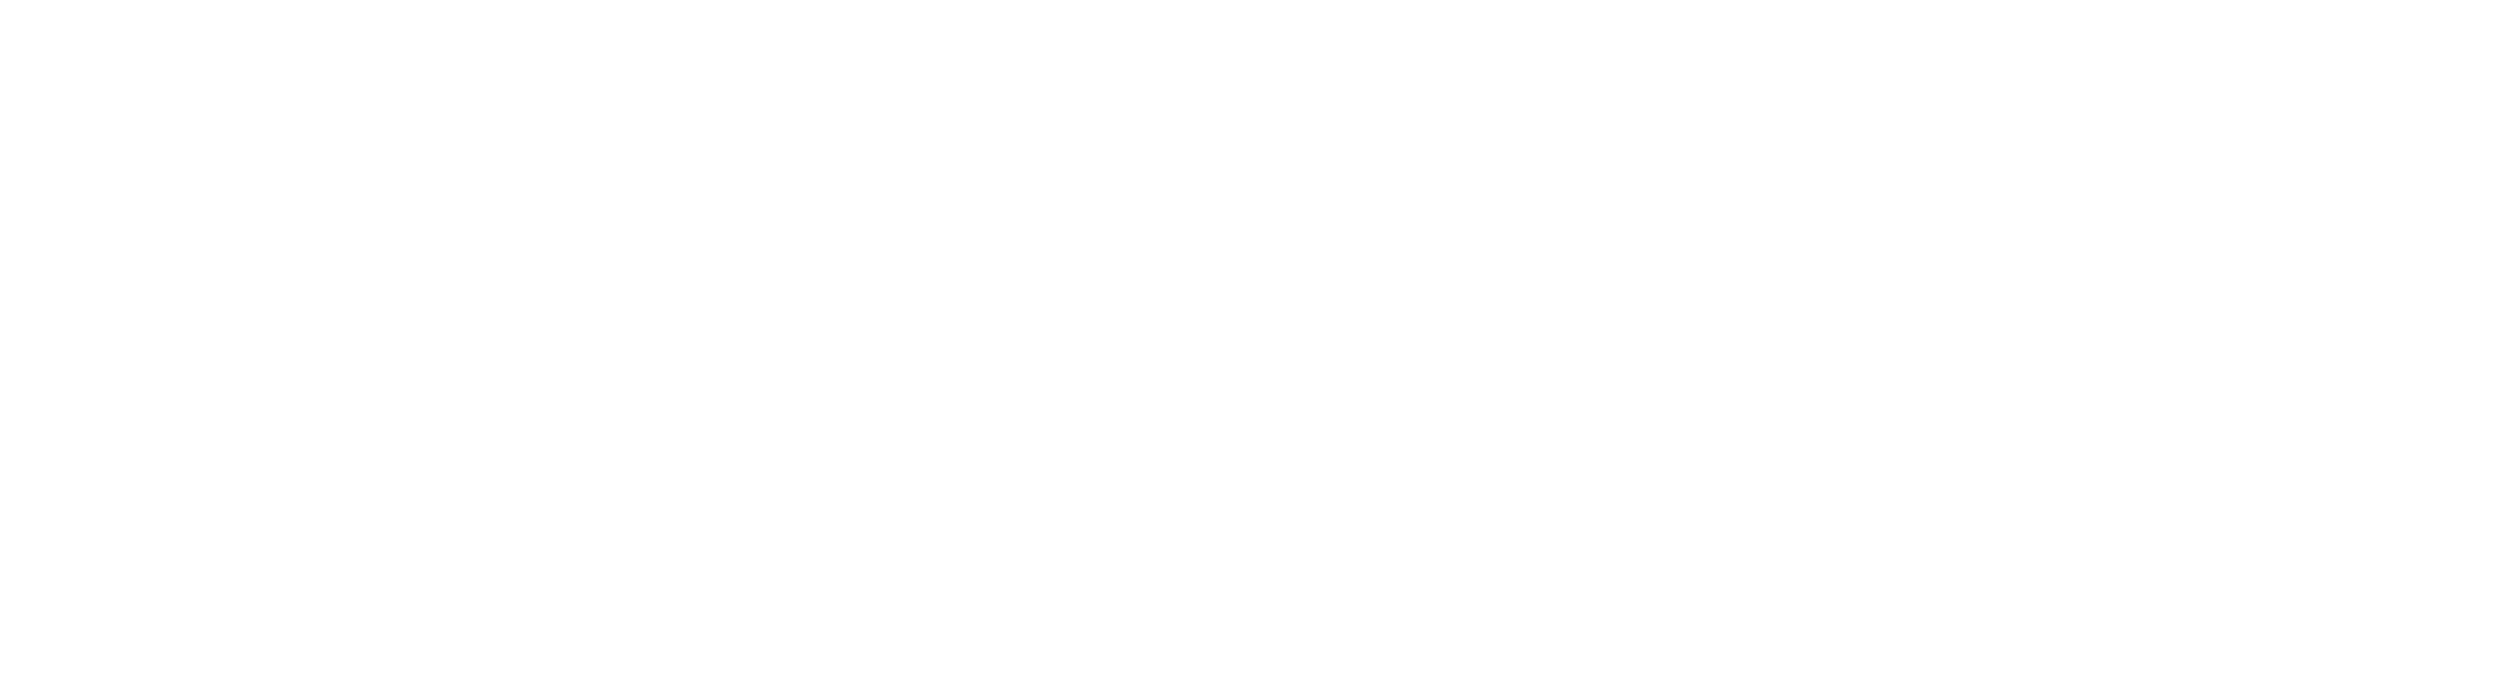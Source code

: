 digraph {
	graph [bb="0,0,5462.3,1833.4",
		bgcolor="#00000000",
		rankdir=BU
	];
	node [label="\N", color=white, fontcolor="#FFFFFF", penwidth=3];
	edge [color=white, penwidth=3];
	6443761925652105220	 [height=0.5,
		label="accuracy_score-#0",
		pos="292.3,327.48",
		shape=box,
		width=1.6389];
	-583675444086707737	 [height=2.7984,
		label="pick_best_parameters(...)",
		pos="2695.3,172.74",
		shape=circle,
		width=2.7984];
	6443761925652105220 -> -583675444086707737	 [pos="e,2594.3,173.15 351.35,311.35 355.04,310.65 358.72,310.02 362.3,309.48 1210,182.94 2247.3,172.81 2584.1,173.13"];
	-8755560445798998973	 [height=1.8054,
		label=accuracy_score,
		pos="289.3,446.48",
		shape=circle,
		width=1.8054];
	-8755560445798998973 -> 6443761925652105220	 [pos="e,291.86,345.68 290.94,381.5 291.17,372.51 291.4,363.69 291.6,355.91"];
	3461923446018677060	 [height=0.5,
		label="getitem-#1",
		pos="979.3,565.47",
		shape=box,
		width=1.0556];
	3461923446018677060 -> -8755560445798998973	 [pos="e,333.94,493.89 941.06,550.1 937.46,549.09 933.83,548.18 930.3,547.47 806.53,522.55 480.16,559.26 363.3,511.47 356.01,508.49 348.93,\
504.48 342.22,499.92"];
	6912348766588925508	 [height=1.8054,
		label=accuracy_score,
		pos="1473.3,446.48",
		shape=circle,
		width=1.8054];
	3461923446018677060 -> 6912348766588925508	 [pos="e,1428.6,493.61 1017.5,549.75 1020.5,548.9 1023.4,548.12 1026.3,547.47 1188.8,510.86 1246.2,577.03 1399.3,511.47 1406.5,508.37 1413.6,\
504.29 1420.3,499.68"];
	-1203217528138162201	 [height=1.8054,
		label=accuracy_score,
		pos="881.3,446.48",
		shape=circle,
		width=1.8054];
	3461923446018677060 -> -1203217528138162201	 [pos="e,922.71,496.91 965.05,547.46 955.56,536.13 942.48,520.51 929.48,504.99"];
	5861146097669618640	 [height=1.8054,
		label=accuracy_score,
		pos="1325.3,446.48",
		shape=circle,
		width=1.8054];
	3461923446018677060 -> 5861146097669618640	 [pos="e,1279.9,493.41 1017.3,550.04 1020.3,549.1 1023.4,548.23 1026.3,547.47 1124.4,522.14 1159.5,554.22 1251.3,511.47 1258.3,508.19 1265.2,\
504.05 1271.8,499.45"];
	-6938799544766974602	 [height=1.8054,
		label=accuracy_score,
		pos="733.3,446.48",
		shape=circle,
		width=1.8054];
	3461923446018677060 -> -6938799544766974602	 [pos="e,779.63,492.7 941.11,551.02 937.47,549.79 933.82,548.59 930.3,547.47 876.05,530.13 857.32,538.72 807.3,511.47 800.59,507.81 793.95,\
503.47 787.57,498.78"];
	4072950297488390629	 [height=1.8054,
		label=accuracy_score,
		pos="1621.3,446.48",
		shape=circle,
		width=1.8054];
	3461923446018677060 -> 4072950297488390629	 [pos="e,1576.6,493.84 1017.5,549.67 1020.5,548.83 1023.4,548.08 1026.3,547.47 1139.9,523.5 1440,555.7 1547.3,511.47 1554.6,508.47 1561.7,\
504.45 1568.4,499.88"];
	-4206913061220259577	 [height=1.8054,
		label=accuracy_score,
		pos="141.3,446.48",
		shape=circle,
		width=1.8054];
	3461923446018677060 -> -4206913061220259577	 [pos="e,185.89,494 941.07,550.05 937.47,549.05 933.84,548.16 930.3,547.47 774.14,517.09 362.95,570.73 215.3,511.47 207.99,508.53 200.89,\
504.56 194.18,500.02"];
	-6991280281945290624	 [height=1.8054,
		label=accuracy_score,
		pos="585.3,446.48",
		shape=circle,
		width=1.8054];
	3461923446018677060 -> -6991280281945290624	 [pos="e,630.6,493.63 941.27,550.44 937.59,549.34 933.9,548.32 930.3,547.47 812.08,519.42 770.12,561.3 659.3,511.47 652.22,508.29 645.31,\
504.2 638.74,499.64"];
	8703573807021029027	 [height=1.8054,
		label=accuracy_score,
		pos="1029.3,446.48",
		shape=circle,
		width=1.8054];
	3461923446018677060 -> 8703573807021029027	 [pos="e,1004.1,506.51 986.57,547.46 990.27,538.81 995.03,527.66 1000,515.97"];
	-4475785709560833428	 [height=1.8054,
		label=accuracy_score,
		pos="1177.3,446.48",
		shape=circle,
		width=1.8054];
	3461923446018677060 -> -4475785709560833428	 [pos="e,1130.4,491.75 1017.5,549.64 1048.1,537.48 1088.4,520.81 1103.3,511.47 1109.8,507.42 1116.3,502.82 1122.6,497.98"];
	4493866794848727708	 [height=1.8054,
		label=accuracy_score,
		pos="1769.3,446.48",
		shape=circle,
		width=1.8054];
	3461923446018677060 -> 4493866794848727708	 [pos="e,1724.7,493.97 1017.5,549.62 1020.5,548.79 1023.4,548.06 1026.3,547.47 1172.2,517.83 1557.2,567.16 1695.3,511.47 1702.6,508.52 \
1709.7,504.54 1716.4,500"];
	7610611897558390586	 [height=1.8054,
		label=accuracy_score,
		pos="437.3,446.48",
		shape=circle,
		width=1.8054];
	3461923446018677060 -> 7610611897558390586	 [pos="e,482.02,493.7 941.04,550.19 937.44,549.15 933.83,548.22 930.3,547.47 747.49,508.54 683.5,584.15 511.3,511.47 504.04,508.41 496.98,\
504.35 490.29,499.76"];
	4937822523031587461	 [height=0.5,
		label="predict-#2",
		pos="286.3,565.47",
		shape=box,
		width=1];
	4937822523031587461 -> -8755560445798998973	 [pos="e,287.66,511.71 286.74,547.46 286.92,540.26 287.15,531.34 287.4,521.81"];
	1995240095611117575	 [height=0.5,
		label="fit-#3",
		pos="459.3,1486.3",
		shape=box,
		width=0.75];
	-8432505102038510237	 [height=1.2638,
		label=transform,
		pos="756.3,1187.8",
		shape=circle,
		width=1.2638];
	1995240095611117575 -> -8432505102038510237	 [pos="e,725.9,1221.9 477.63,1468.2 511.45,1436.6 585.74,1366.5 646.3,1305.3 670.92,1280.5 697.91,1251.9 718.99,1229.3"];
	-5119610639192656145	 [height=1.2638,
		label=transform,
		pos="441.3,1386.8",
		shape=circle,
		width=1.2638];
	1995240095611117575 -> -5119610639192656145	 [pos="e,449.44,1431.9 456.09,1467.9 454.7,1460.4 453.01,1451.2 451.26,1441.8"];
	-5424180646252060232	 [height=0.52356,
		label=fit,
		pos="463.3,1559.2",
		shape=circle,
		width=0.52356];
	-5424180646252060232 -> 1995240095611117575	 [pos="e,460.27,1504.5 462.29,1540.3 461.85,1532.5 461.33,1523.2 460.84,1514.5"];
	5852099484188758009	 [height=0.5,
		label="getitem-#4",
		pos="1074.3,1632",
		shape=box,
		width=1.0556];
	5852099484188758009 -> -5424180646252060232	 [pos="e,479.39,1569.5 1036,1629.3 924.47,1623.9 601.8,1606.2 500.3,1578 496.39,1576.9 492.4,1575.5 488.54,1573.8"];
	-4427222537302456783	 [height=0.52356,
		label=fit,
		pos="1049.3,816.51",
		shape=circle,
		width=0.52356];
	5852099484188758009 -> -4427222537302456783	 [pos="e,1062.9,829.69 1095.7,1613.9 1106.4,1604.4 1118.5,1591.7 1126.3,1578 1146.9,1541.8 1150.3,1529 1150.3,1487.3 1150.3,1487.3 1150.3,\
1487.3 1150.3,987.86 1150.3,925.68 1099.9,866.35 1070.3,836.86"];
	7109307377529238951	 [height=0.52356,
		label=fit,
		pos="1264.3,816.51",
		shape=circle,
		width=0.52356];
	5852099484188758009 -> 7109307377529238951	 [pos="e,1279.5,827.79 1112.4,1627.9 1186,1619.5 1340.3,1589.7 1340.3,1487.3 1340.3,1487.3 1340.3,1487.3 1340.3,987.86 1340.3,935.32 1344.9,\
917.77 1320.3,871.36 1312.5,856.69 1299.3,843.68 1287.6,834.12"];
	-6752731123104955607	 [height=0.52356,
		label=fit,
		pos="1609.3,816.51",
		shape=circle,
		width=0.52356];
	5852099484188758009 -> -6752731123104955607	 [pos="e,1609.8,835.41 1112.6,1629.1 1235.5,1621.8 1612.3,1590.9 1612.3,1487.3 1612.3,1487.3 1612.3,1487.3 1612.3,987.86 1612.3,937.68 \
1611,879.2 1610.1,845.46"];
	884779105717268820	 [height=0.52356,
		label=fit,
		pos="838.3,1187.8",
		shape=circle,
		width=0.52356];
	5852099484188758009 -> 884779105717268820	 [pos="e,839.67,1206.8 1036.1,1625.7 983.94,1617.7 894.33,1601 871.3,1578 841.77,1548.6 847.3,1529 847.3,1487.3 847.3,1487.3 847.3,1487.3 \
847.3,1385.8 847.3,1325.7 843.07,1255.3 840.41,1217.1"];
	-4462742218173180549	 [height=0.52356,
		label=fit,
		pos="931.3,816.51",
		shape=circle,
		width=0.52356];
	5852099484188758009 -> -4462742218173180549	 [pos="e,928.06,835.2 1074.3,1613.8 1074.3,1586.8 1074.3,1533 1074.3,1487.3 1074.3,1487.3 1074.3,1487.3 1074.3,1087.4 1074.3,1022.8 1096.8,\
992.81 1055.3,943.36 1021.2,902.66 975.04,948.41 941.3,907.36 927.26,890.27 925.65,864.78 927.04,845.3"];
	-4088219047952203516	 [height=0.52356,
		label=fit,
		pos="1454.3,816.51",
		shape=circle,
		width=0.52356];
	5852099484188758009 -> -4088219047952203516	 [pos="e,1454.3,835.42 1112.4,1628.7 1187.5,1623.4 1351.1,1608.7 1397.3,1578 1437,1551.7 1454.3,1534.9 1454.3,1487.3 1454.3,1487.3 1454.3,\
1487.3 1454.3,987.86 1454.3,937.69 1454.3,879.21 1454.3,845.46"];
	-3173672805714124761	 [height=0.52356,
		label=fit,
		pos="1331.3,816.51",
		shape=circle,
		width=0.52356];
	5852099484188758009 -> -3173672805714124761	 [pos="e,1343.5,830.94 1112.5,1631.9 1201.8,1631.8 1416.3,1617.9 1416.3,1487.3 1416.3,1487.3 1416.3,1487.3 1416.3,987.86 1416.3,928.95 \
1375.1,869.49 1350.1,838.81"];
	-4038724712488869112	 [height=0.52356,
		label=fit,
		pos="64.303,816.51",
		shape=circle,
		width=0.52356];
	5852099484188758009 -> -4038724712488869112	 [pos="e,50.791,830.28 1036.3,1628.6 983.83,1624.1 887.29,1611.6 812.3,1578 651.79,1506.3 651.14,1422.8 495.3,1341.3 360.78,1271 295.25,\
1321 171.3,1233.3 79.765,1168.6 52.723,1140.4 16.303,1034.4 -7.2467,965.8 -4.0974,938.87 22.303,871.36 27.113,859.06 35.687,847.27 \
43.84,837.88"];
	-4685385335852359668	 [height=0.52356,
		label=fit,
		pos="331.3,816.51",
		shape=circle,
		width=0.52356];
	5852099484188758009 -> -4685385335852359668	 [pos="e,350.19,818.72 1036.2,1614.9 991.47,1593.1 923.3,1549.6 923.3,1487.3 923.3,1487.3 923.3,1487.3 923.3,1286.3 923.3,1221.5 920.92,\
1203.5 899.3,1142.4 880.94,1090.4 863.65,1083.3 838.3,1034.4 817.74,994.63 822.12,979.16 795.3,943.36 791.69,938.54 719.77,873.89 \
714.3,871.36 651,842.09 438.25,824.87 360.27,819.41"];
	-5988518529903647046	 [height=0.52356,
		label=fit,
		pos="1188.3,816.51",
		shape=circle,
		width=0.52356];
	5852099484188758009 -> -5988518529903647046	 [pos="e,1188.3,835.42 1106.2,1613.9 1120.9,1604.8 1137.6,1592.5 1149.3,1578 1176.9,1543.9 1188.3,1531.2 1188.3,1487.3 1188.3,1487.3 1188.3,\
1487.3 1188.3,987.86 1188.3,937.69 1188.3,879.21 1188.3,845.46"];
	-3266604940038985576	 [height=0.52356,
		label=fit,
		pos="986.3,1187.8",
		shape=circle,
		width=0.52356];
	5852099484188758009 -> -3266604940038985576	 [pos="e,991.17,1206.1 1062.9,1613.7 1046.8,1587.5 1019.3,1535.7 1019.3,1487.3 1019.3,1487.3 1019.3,1487.3 1019.3,1385.8 1019.3,1324.3 \
1003.5,1253.5 993.74,1215.8"];
	-7495754199570380730	 [height=0.52356,
		label=fit,
		pos="1665.3,816.51",
		shape=circle,
		width=0.52356];
	5852099484188758009 -> -7495754199570380730	 [pos="e,1663.7,835.4 1112.3,1629.3 1208.8,1624.5 1461.1,1609.3 1538.3,1578 1599.6,1553.2 1656.3,1553.5 1656.3,1487.3 1656.3,1487.3 1656.3,\
1487.3 1656.3,987.86 1656.3,937.62 1660.3,879.16 1662.9,845.44"];
	8903109971114299335	 [height=0.52356,
		label=fit,
		pos="993.3,816.51",
		shape=circle,
		width=0.52356];
	5852099484188758009 -> 8903109971114299335	 [pos="e,1008.4,828.06 1082,1613.7 1093.1,1587.1 1112.3,1534.3 1112.3,1487.3 1112.3,1487.3 1112.3,1487.3 1112.3,1087.4 1112.3,987.96 1114,\
950.83 1054.3,871.36 1043.7,857.23 1028.9,844.05 1016.5,834.26"];
	-8540589715883885482	 [height=0.52356,
		label=fit,
		pos="636.3,1187.8",
		shape=circle,
		width=0.52356];
	5852099484188758009 -> -8540589715883885482	 [pos="e,650.97,1200 1036,1626.5 978.47,1619 873.62,1602.4 845.3,1578 812.42,1549.8 809.3,1530.7 809.3,1487.3 809.3,1487.3 809.3,1487.3 \
809.3,1385.8 809.3,1333.3 822.1,1310.4 789.3,1269.3 763.18,1236.7 739.17,1253.1 702.3,1233.3 687.41,1225.3 671.68,1214.8 659.32,\
1206"];
	-8866793104186415615	 [height=0.52356,
		label=fit,
		pos="256.3,816.51",
		shape=circle,
		width=0.52356];
	5852099484188758009 -> -8866793104186415615	 [pos="e,273.52,824.68 1036.1,1623.4 1006.7,1615.9 966.44,1602.1 938.3,1578 902.8,1547.7 885.3,1534 885.3,1487.3 885.3,1487.3 885.3,1487.3 \
885.3,1286.3 885.3,1221.8 888.82,1202.8 866.3,1142.4 846.26,1088.5 821.05,1085.7 795.3,1034.4 776.02,995.9 794.45,971.95 762.3,943.36 \
684.01,873.72 403.5,866.03 303.3,835.36 296.73,833.35 289.75,830.89 283.24,828.44"];
	2992154899811267452	 [height=0.52356,
		label=fit,
		pos="320.3,1187.8",
		shape=circle,
		width=0.52356];
	5852099484188758009 -> 2992154899811267452	 [pos="e,334.58,1200.7 1036,1629.7 919.67,1625.5 576.08,1610.2 538.3,1578 506.56,1551 514.3,1529 514.3,1487.3 514.3,1487.3 514.3,1487.3 \
514.3,1385.8 514.3,1364.3 507.95,1358.7 495.3,1341.3 483.67,1325.3 386.94,1244.2 342.49,1207.2"];
	2516407291976207052	 [height=0.5,
		label="getitem-#5",
		pos="463.3,1632",
		shape=box,
		width=1.0556];
	2516407291976207052 -> -5424180646252060232	 [pos="e,463.3,1578.2 463.3,1613.9 463.3,1606.2 463.3,1596.9 463.3,1588.3"];
	2516407291976207052 -> -5119610639192656145	 [pos="e,429.82,1431 452.48,1614 446.54,1603.9 439.54,1590.7 435.3,1578 419.7,1531.5 417.92,1517.1 423.3,1468.3 424.29,1459.4 425.86,1450.1 \
427.68,1441"];
	1207560869023159305	 [height=0.5,
		label="accuracy_score-#6",
		pos="2405.3,327.48",
		shape=box,
		width=1.6389];
	1207560869023159305 -> -583675444086707737	 [pos="e,2606.3,220.6 2437.7,309.41 2476.1,289.2 2541.7,254.62 2597.2,225.43"];
	8330383725308726318	 [height=1.8054,
		label=accuracy_score,
		pos="2399.3,446.48",
		shape=circle,
		width=1.8054];
	8330383725308726318 -> 1207560869023159305	 [pos="e,2404.4,345.68 2402.6,381.5 2403,372.51 2403.5,363.69 2403.9,355.91"];
	-1769287520625665895	 [height=0.5,
		label="predict-#7",
		pos="2447.3,565.47",
		shape=box,
		width=1];
	-1769287520625665895 -> 8330383725308726318	 [pos="e,2423.6,506.77 2440.3,547.46 2436.8,538.86 2432.3,527.79 2427.5,516.17"];
	3986569703436684605	 [height=0.5,
		label="getitem-#8",
		pos="2677.3,565.47",
		shape=box,
		width=1.0556];
	3986569703436684605 -> 8330383725308726318	 [pos="e,2445.1,492.62 2639.3,555.58 2584.4,542.6 2488,519.19 2473.3,511.47 2466.4,507.86 2459.7,503.5 2453.2,498.77"];
	-4606833038310951331	 [height=1.8054,
		label=accuracy_score,
		pos="2991.3,446.48",
		shape=circle,
		width=1.8054];
	3986569703436684605 -> -4606833038310951331	 [pos="e,2945.8,493.19 2715.4,550.12 2718.4,549.17 2721.4,548.27 2724.3,547.47 2808.5,524.56 2838.7,549.32 2917.3,511.47 2924.3,508.1 2931.2,\
503.9 2937.7,499.26"];
	-5840799182441665322	 [height=1.8054,
		label=accuracy_score,
		pos="3139.3,446.48",
		shape=circle,
		width=1.8054];
	3986569703436684605 -> -5840799182441665322	 [pos="e,3094.1,493.85 2715.6,549.78 2718.5,548.92 2721.4,548.13 2724.3,547.47 2872.8,513.3 2925.5,572.09 3065.3,511.47 3072.4,508.38 3079.4,\
504.36 3086,499.83"];
	-1287734340080148529	 [height=1.8054,
		label=accuracy_score,
		pos="2695.3,446.48",
		shape=circle,
		width=1.8054];
	3986569703436684605 -> -1287734340080148529	 [pos="e,2685.5,510.93 2679.9,547.46 2681.1,540.04 2682.5,530.8 2684,520.94"];
	-2760016381173155679	 [height=1.8054,
		label=accuracy_score,
		pos="2251.3,446.48",
		shape=circle,
		width=1.8054];
	3986569703436684605 -> -2760016381173155679	 [pos="e,2296.6,493.66 2639,554.94 2627.6,552.29 2615,549.56 2603.3,547.47 2480.7,525.5 2439,562.37 2325.3,511.47 2318.2,508.3 2311.3,504.22 \
2304.7,499.66"];
	-2601090633111121793	 [height=1.8054,
		label=accuracy_score,
		pos="3287.3,446.48",
		shape=circle,
		width=1.8054];
	3986569703436684605 -> -2601090633111121793	 [pos="e,3242.6,493.8 2715.5,549.68 2718.5,548.84 2721.4,548.09 2724.3,547.47 2830.9,524.73 3112.7,553.22 3213.3,511.47 3220.6,508.45 3227.7,\
504.42 3234.4,499.85"];
	-5119405673541291364	 [height=1.8054,
		label=accuracy_score,
		pos="2103.3,446.48",
		shape=circle,
		width=1.8054];
	3986569703436684605 -> -5119405673541291364	 [pos="e,2148,493.71 2639.1,554.61 2627.7,551.95 2615,549.3 2603.3,547.47 2509.4,532.8 2264.9,548.35 2177.3,511.47 2170,508.41 2163,504.36 \
2156.3,499.77"];
	6484368382887002847	 [height=1.8054,
		label=accuracy_score,
		pos="3435.3,446.48",
		shape=circle,
		width=1.8054];
	3986569703436684605 -> 6484368382887002847	 [pos="e,3390.7,493.95 2715.5,549.62 2718.5,548.8 2721.4,548.06 2724.3,547.47 2863.2,519.06 3229.9,564.68 3361.3,511.47 3368.6,508.51 3375.7,\
504.52 3382.4,499.98"];
	-5170795629263378041	 [height=1.8054,
		label=accuracy_score,
		pos="3583.3,446.48",
		shape=circle,
		width=1.8054];
	3986569703436684605 -> -5170795629263378041	 [pos="e,3538.7,494.04 2715.5,549.59 2718.5,548.77 2721.4,548.05 2724.3,547.47 2895.6,513.39 3347.1,576.15 3509.3,511.47 3516.6,508.55 \
3523.7,504.59 3530.4,500.05"];
	-5494749094793803002	 [height=1.8054,
		label=accuracy_score,
		pos="2843.3,446.48",
		shape=circle,
		width=1.8054];
	3986569703436684605 -> -5494749094793803002	 [pos="e,2795.4,491.18 2710.6,547.29 2728.5,537.56 2750.7,524.71 2769.3,511.47 2775.3,507.21 2781.4,502.56 2787.4,497.77"];
	-367516826014901741	 [height=1.8054,
		label=accuracy_score,
		pos="2547.3,446.48",
		shape=circle,
		width=1.8054];
	3986569703436684605 -> -367516826014901741	 [pos="e,2595.1,490.53 2658.4,547.46 2643.7,534.25 2622.6,515.23 2602.7,497.32"];
	4529665806365740529	 [height=1.8054,
		label=accuracy_score,
		pos="1955.3,446.48",
		shape=circle,
		width=1.8054];
	3986569703436684605 -> 4529665806365740529	 [pos="e,1999.9,493.9 2639.1,554.45 2627.7,551.78 2615,549.18 2603.3,547.47 2476.8,529.1 2147.6,559.8 2029.3,511.47 2022,508.49 2014.9,\
504.49 2008.2,499.93"];
	-728935987515170806	 [height=0.5,
		label="accuracy_score-#9",
		pos="2988.3,327.48",
		shape=box,
		width=1.6389];
	-728935987515170806 -> -583675444086707737	 [pos="e,2784.3,220.11 2955.5,309.41 2916.5,289.05 2849.4,254.09 2793.2,224.77"];
	-4606833038310951331 -> -728935987515170806	 [pos="e,2988.7,345.68 2989.7,381.5 2989.4,372.51 2989.2,363.69 2989,355.91"];
	1440213288609703463	 [height=0.5,
		label="predict-#10",
		pos="2991.3,565.47",
		shape=box,
		width=1.0972];
	1440213288609703463 -> -4606833038310951331	 [pos="e,2991.3,511.71 2991.3,547.46 2991.3,540.26 2991.3,531.34 2991.3,521.81"];
	7362003674506518030	 [height=0.5,
		label="fit-#11",
		pos="2679.3,743.66",
		shape=box,
		width=0.75];
	878153163122709619	 [height=0.97491,
		label=predict,
		pos="2569.3,654.57",
		shape=circle,
		width=0.97491];
	7362003674506518030 -> 878153163122709619	 [pos="e,2596.5,677.06 2657.6,725.46 2642.5,713.53 2622.1,697.37 2604.7,683.6"];
	-3881828228831788223	 [height=0.52356,
		label=fit,
		pos="2869.3,816.51",
		shape=circle,
		width=0.52356];
	-3881828228831788223 -> 7362003674506518030	 [pos="e,2706.5,753.21 2852.8,807.32 2846.2,804.14 2838.5,800.58 2831.3,797.66 2792.5,781.85 2747.1,766.4 2716.1,756.3"];
	-3679642525235456175	 [height=0.5,
		label="transform-#12",
		pos="2879.3,889.36",
		shape=box,
		width=1.3194];
	-3679642525235456175 -> -3881828228831788223	 [pos="e,2871.8,835.49 2876.9,871.21 2875.8,863.52 2874.5,854.26 2873.3,845.6"];
	7913661504468925912	 [height=0.52356,
		label=fit,
		pos="2803.3,816.51",
		shape=circle,
		width=0.52356];
	-3679642525235456175 -> 7913661504468925912	 [pos="e,2817,830.29 2860.9,871.21 2849.9,860.96 2835.9,847.9 2824.5,837.23"];
	4758416826586559472	 [height=0.52356,
		label=fit,
		pos="2925.3,816.51",
		shape=circle,
		width=0.52356];
	-3679642525235456175 -> 4758416826586559472	 [pos="e,2915.2,833.06 2890.4,871.21 2896.2,862.31 2903.4,851.28 2909.7,841.54"];
	-6104272461544847037	 [height=0.5,
		label="getitem-#13",
		pos="2896.3,1632",
		shape=box,
		width=1.1528];
	-6104272461544847037 -> -3881828228831788223	 [pos="e,2884.6,827.91 2910.2,1613.8 2917.7,1603.8 2926.5,1590.8 2932.3,1578 2949.6,1540.1 2956.3,1529 2956.3,1487.3 2956.3,1487.3 2956.3,\
1487.3 2956.3,1087.4 2956.3,990.9 2980.8,956.38 2935.3,871.36 2930.2,861.92 2909.8,845.94 2893,833.83"];
	-7900337641752412203	 [height=0.52356,
		label=fit,
		pos="3031.3,816.51",
		shape=circle,
		width=0.52356];
	-6104272461544847037 -> -7900337641752412203	 [pos="e,3031.4,835.51 2933.7,1613.9 2950.3,1605 2969.3,1592.8 2983.3,1578 3014.9,1544.8 3032.3,1533.2 3032.3,1487.3 3032.3,1487.3 3032.3,\
1487.3 3032.3,1087.4 3032.3,999.16 3031.8,894.75 3031.5,845.67"];
	732159042650519137	 [height=0.52356,
		label=fit,
		pos="2225.3,816.51",
		shape=circle,
		width=0.52356];
	-6104272461544847037 -> 732159042650519137	 [pos="e,2241.2,826.92 2854.7,1628.3 2764,1621.9 2551.2,1604.4 2484.3,1578 2420.1,1552.7 2358.3,1556.3 2358.3,1487.3 2358.3,1487.3 2358.3,\
1487.3 2358.3,1286.3 2358.3,1221.8 2349.7,1206.1 2339.3,1142.4 2331.4,1094.1 2327.5,1082.4 2318.3,1034.4 2304.4,961.94 2324.1,935.29 \
2287.3,871.36 2278.2,855.54 2262.7,842.09 2249.5,832.58"];
	8376399777574242114	 [height=0.52356,
		label=fit,
		pos="2164.3,816.51",
		shape=circle,
		width=0.52356];
	-6104272461544847037 -> 8376399777574242114	 [pos="e,2161.7,835.38 2854.7,1630.2 2728.4,1627.2 2355.7,1615.4 2317.3,1578 2215.6,1478.9 2322.6,1060.5 2242.3,943.36 2223,915.15 2193.5,\
935.64 2174.3,907.36 2162.1,889.38 2160.2,864.54 2161,845.53"];
	9146543332999031845	 [height=0.52356,
		label=fit,
		pos="3459.3,816.51",
		shape=circle,
		width=0.52356];
	-6104272461544847037 -> 9146543332999031845	 [pos="e,3457.9,835.4 2938.1,1629.1 3034.3,1624 3269.1,1608.9 3341.3,1578 3399.6,1553.1 3451.3,1550.7 3451.3,1487.3 3451.3,1487.3 3451.3,\
1487.3 3451.3,987.86 3451.3,937.63 3454.8,879.17 3457.2,845.44"];
	-2367624578913315405	 [height=0.52356,
		label=fit,
		pos="2815.3,1187.8",
		shape=circle,
		width=0.52356];
	-6104272461544847037 -> -2367624578913315405	 [pos="e,2817,1206.8 2881.5,1613.8 2860.9,1588 2826.3,1537.3 2826.3,1487.3 2826.3,1487.3 2826.3,1487.3 2826.3,1385.8 2826.3,1325.7 2821.1,\
1255.3 2817.9,1217.1"];
	-6456143705658638355	 [height=0.52356,
		label=fit,
		pos="2197.3,1559.2",
		shape=circle,
		width=0.52356];
	-6104272461544847037 -> -6456143705658638355	 [pos="e,2215.2,1565.5 2854.5,1629.8 2753.2,1626.5 2487.1,1614.5 2268.3,1578 2253.9,1575.6 2238,1571.8 2225,1568.3"];
	5905472475604295450	 [height=0.52356,
		label=fit,
		pos="2871.3,1187.8",
		shape=circle,
		width=0.52356];
	-6104272461544847037 -> 5905472475604295450	 [pos="e,2871.9,1206.8 2892.2,1613.9 2886,1587.1 2875.3,1533.5 2875.3,1487.3 2875.3,1487.3 2875.3,1487.3 2875.3,1385.8 2875.3,1325.8 2873.4,\
1255.4 2872.2,1217.1"];
	-5701811190367425899	 [height=0.52356,
		label=fit,
		pos="3403.3,816.51",
		shape=circle,
		width=0.52356];
	-6104272461544847037 -> -5701811190367425899	 [pos="e,3404.7,835.4 2938,1628.4 3060.6,1619.5 3411.3,1585.4 3411.3,1487.3 3411.3,1487.3 3411.3,1487.3 3411.3,987.86 3411.3,937.63 3407.8,\
879.17 3405.4,845.44"];
	-6104272461544847037 -> 7913661504468925912	 [pos="e,2802.6,835.69 2900.6,1613.9 2907.1,1587.1 2918.3,1533.5 2918.3,1487.3 2918.3,1487.3 2918.3,1487.3 2918.3,1087.4 2918.3,1022.8 \
2937.5,995.43 2899.3,943.36 2877,912.89 2845.8,936.95 2822.3,907.36 2808.5,889.98 2804.1,864.93 2802.9,845.69"];
	9303901513145023	 [height=0.52356,
		label=fit,
		pos="3105.3,816.51",
		shape=circle,
		width=0.52356];
	-6104272461544847037 -> 9303901513145023	 [pos="e,3121.3,826.93 2938,1620.9 2963.2,1612.9 2994.3,1599.4 3015.3,1578 3040.2,1552.6 3035.9,1538.3 3046.3,1504.3 3125.1,1245.7 3137.2,\
1176.5 3163.3,907.36 3164.8,891.44 3169.7,886.03 3163.3,871.36 3156.4,855.5 3142.2,842.21 3129.6,832.81"];
	1977912781501065686	 [height=0.52356,
		label=fit,
		pos="2405.3,1187.8",
		shape=circle,
		width=0.52356];
	-6104272461544847037 -> 1977912781501065686	 [pos="e,2410.5,1206.1 2854.6,1626.9 2742.1,1614.7 2440.3,1573.8 2440.3,1487.3 2440.3,1487.3 2440.3,1487.3 2440.3,1385.8 2440.3,1324.2 \
2423.5,1253.5 2413.2,1215.8"];
	2678100961331249533	 [height=0.52356,
		label=fit,
		pos="2281.3,816.51",
		shape=circle,
		width=0.52356];
	-6104272461544847037 -> 2678100961331249533	 [pos="e,2300.3,817.17 2854.7,1627.8 2779,1619.3 2626.3,1589.6 2626.3,1487.3 2626.3,1487.3 2626.3,1487.3 2626.3,1186.8 2626.3,1159.7 2660,\
965.46 2644.3,943.36 2565.4,832.49 2381.7,818.41 2310.4,817.26"];
	6377343889198742720	 [height=0.52356,
		label=fit,
		pos="3259.3,816.51",
		shape=circle,
		width=0.52356];
	-6104272461544847037 -> 6377343889198742720	 [pos="e,3259.3,835.42 2937.9,1623.7 3033.3,1605.7 3259.3,1555.8 3259.3,1487.3 3259.3,1487.3 3259.3,1487.3 3259.3,987.86 3259.3,937.69 \
3259.3,879.21 3259.3,845.46"];
	-6104272461544847037 -> 4758416826586559472	 [pos="e,2935.8,832.44 2919.8,1613.9 2931.7,1604.4 2945.5,1591.7 2955.3,1578 2980.9,1542.4 2994.3,1531.2 2994.3,1487.3 2994.3,1487.3 2994.3,\
1487.3 2994.3,1087.4 2994.3,989.96 2994.4,961.42 2957.3,871.36 2953,860.95 2947,850.16 2941.3,840.99"];
	648559073859831106	 [height=0.52356,
		label=fit,
		pos="3161.3,816.51",
		shape=circle,
		width=0.52356];
	-6104272461544847037 -> 648559073859831106	 [pos="e,3168.4,834.14 2937.9,1625.4 2970,1619.1 3013.5,1605.7 3041.3,1578 3090.2,1529.3 3075.3,1498.4 3095.3,1432.3 3147.3,1260.1 3150.1,\
1213.2 3169.3,1034.4 3177,962.19 3191,943 3179.3,871.36 3177.8,862.13 3174.9,852.35 3171.9,843.69"];
	4857587345635475674	 [height=0.52356,
		label=fit,
		pos="2311.3,1187.8",
		shape=circle,
		width=0.52356];
	-6104272461544847037 -> 4857587345635475674	 [pos="e,2312.7,1206.8 2854.7,1629.7 2732.9,1625.6 2383,1610.9 2344.3,1578 2312.5,1551 2320.3,1529 2320.3,1487.3 2320.3,1487.3 2320.3,1487.3 \
2320.3,1385.8 2320.3,1325.7 2316.1,1255.3 2313.4,1217.1"];
	-1174328543860174832	 [height=0.5,
		label="fit-#14",
		pos="4391.3,743.66",
		shape=box,
		width=0.75];
	8283961446837820755	 [height=0.97491,
		label=predict,
		pos="4259.3,654.57",
		shape=circle,
		width=0.97491];
	-1174328543860174832 -> 8283961446837820755	 [pos="e,4288.5,674.86 4365.2,725.46 4345.7,712.59 4318.8,694.81 4296.9,680.4"];
	950845342336709519	 [height=0.52356,
		label=fit,
		pos="4501.3,816.51",
		shape=circle,
		width=0.52356];
	950845342336709519 -> -1174328543860174832	 [pos="e,4418.1,761.91 4485.5,805.36 4470.2,795.5 4446.4,780.17 4426.6,767.39"];
	1578222995160903449	 [height=0.5,
		label="transform-#15",
		pos="4564.3,889.36",
		shape=box,
		width=1.3194];
	1578222995160903449 -> 950845342336709519	 [pos="e,4513.5,831.19 4549.1,871.21 4540.3,861.42 4529.4,849.07 4520.1,838.68"];
	-824694839057188667	 [height=0.52356,
		label=fit,
		pos="4445.3,816.51",
		shape=circle,
		width=0.52356];
	1578222995160903449 -> -824694839057188667	 [pos="e,4460.9,827.63 4534.2,871.24 4516.4,861 4493.4,847.64 4473.3,835.36 4472,834.59 4470.8,833.8 4469.5,832.99"];
	3868234477634534277	 [height=0.52356,
		label=fit,
		pos="4613.3,816.51",
		shape=circle,
		width=0.52356];
	1578222995160903449 -> 3868234477634534277	 [pos="e,4602.9,832.58 4576.2,871.21 4582.5,862.09 4590.3,850.74 4597.2,840.83"];
	7735629687021769831	 [height=0.5,
		label="getitem-#16",
		pos="4621.3,1632",
		shape=box,
		width=1.1528];
	7735629687021769831 -> 950845342336709519	 [pos="e,4516.4,827.87 4625.1,1613.9 4630.6,1587 4640.3,1533.4 4640.3,1487.3 4640.3,1487.3 4640.3,1487.3 4640.3,987.86 4640.3,935.32 4653.4,\
912.14 4620.3,871.36 4592.9,837.6 4568,855.14 4529.3,835.36 4528,834.67 4526.6,833.94 4525.2,833.17"];
	3274138785310885365	 [height=0.52356,
		label=fit,
		pos="4930.3,816.51",
		shape=circle,
		width=0.52356];
	7735629687021769831 -> 3274138785310885365	 [pos="e,4932.7,835.38 4662.9,1631 4750.1,1628.5 4944.3,1609.2 4944.3,1487.3 4944.3,1487.3 4944.3,1487.3 4944.3,987.86 4944.3,937.52 4938.2,\
879.09 4934,845.4"];
	4443870923629617284	 [height=0.52356,
		label=fit,
		pos="4045.3,1187.8",
		shape=circle,
		width=0.52356];
	7735629687021769831 -> 4443870923629617284	 [pos="e,4046.7,1206.8 4579.5,1629.7 4458.9,1625.3 4116.3,1610.3 4078.3,1578 4046.5,1551 4054.3,1529 4054.3,1487.3 4054.3,1487.3 4054.3,\
1487.3 4054.3,1385.8 4054.3,1325.7 4050.1,1255.3 4047.4,1217.1"];
	-4973512436681006081	 [height=0.52356,
		label=fit,
		pos="4393.3,1187.8",
		shape=circle,
		width=0.52356];
	7735629687021769831 -> -4973512436681006081	 [pos="e,4402.6,1204.6 4579.4,1615 4531.7,1593.7 4460.3,1551.2 4460.3,1487.3 4460.3,1487.3 4460.3,1487.3 4460.3,1385.8 4460.3,1320.8 4427.2,\
1249.9 4407.5,1213.5"];
	2426740279310931980	 [height=0.52356,
		label=fit,
		pos="5135.3,816.51",
		shape=circle,
		width=0.52356];
	7735629687021769831 -> 2426740279310931980	 [pos="e,5136.2,835.41 4662.9,1628.5 4786.1,1619.8 5140.3,1586.2 5140.3,1487.3 5140.3,1487.3 5140.3,1487.3 5140.3,987.86 5140.3,937.67 \
5138.1,879.19 5136.6,845.45"];
	-836786933964722106	 [height=0.52356,
		label=fit,
		pos="4092.3,816.51",
		shape=circle,
		width=0.52356];
	7735629687021769831 -> -836786933964722106	 [pos="e,4092.3,835.42 4579.7,1628.5 4488.8,1622.4 4275.7,1605.6 4209.3,1578 4148.5,1552.8 4092.3,1553.1 4092.3,1487.3 4092.3,1487.3 4092.3,\
1487.3 4092.3,987.86 4092.3,937.69 4092.3,879.21 4092.3,845.46"];
	2962517605335195348	 [height=0.52356,
		label=fit,
		pos="5191.3,816.51",
		shape=circle,
		width=0.52356];
	7735629687021769831 -> 2962517605335195348	 [pos="e,5190.6,835.41 4663,1629 4759.8,1623.7 4996.9,1608.1 5070.3,1578 5131.2,1553.1 5187.3,1553.1 5187.3,1487.3 5187.3,1487.3 5187.3,\
1487.3 5187.3,987.86 5187.3,937.67 5189.1,879.2 5190.2,845.46"];
	7735629687021769831 -> -824694839057188667	 [pos="e,4453.1,833.71 4617.5,1613.9 4612,1587 4602.3,1533.4 4602.3,1487.3 4602.3,1487.3 4602.3,1487.3 4602.3,1087.4 4602.3,1022.8 4621.3,\
995.53 4583.3,943.36 4561.3,913.16 4535.8,931.57 4507.3,907.36 4486.1,889.32 4468.8,862.39 4457.9,842.71"];
	119116870897550135	 [height=0.52356,
		label=fit,
		pos="3981.3,1559.2",
		shape=circle,
		width=0.52356];
	7735629687021769831 -> 119116870897550135	 [pos="e,3998.9,1566.5 4579.7,1630.1 4483.7,1627.4 4239.9,1616.9 4040.3,1578 4029.8,1576 4018.5,1572.8 4008.6,1569.7"];
	-5659822938823428256	 [height=0.52356,
		label=fit,
		pos="4853.3,816.51",
		shape=circle,
		width=0.52356];
	7735629687021769831 -> -5659822938823428256	 [pos="e,4864.5,832.26 4663.1,1628.8 4742.2,1622 4906.3,1595 4906.3,1487.3 4906.3,1487.3 4906.3,1487.3 4906.3,987.86 4906.3,935.32 4904.8,\
920.53 4886.3,871.36 4882.3,860.74 4876.1,849.91 4870.2,840.77"];
	-3436189795527921244	 [height=0.52356,
		label=fit,
		pos="4186.3,1187.8",
		shape=circle,
		width=0.52356];
	7735629687021769831 -> -3436189795527921244	 [pos="e,4186.3,1206.8 4579.5,1628.9 4520.7,1624.7 4410.9,1612.5 4324.3,1578 4256.1,1550.9 4186.3,1560.7 4186.3,1487.3 4186.3,1487.3 4186.3,\
1487.3 4186.3,1385.8 4186.3,1325.8 4186.3,1255.4 4186.3,1217.1"];
	-2959601747433047003	 [height=0.52356,
		label=fit,
		pos="4557.3,816.51",
		shape=circle,
		width=0.52356];
	7735629687021769831 -> -2959601747433047003	 [pos="e,4572.9,827.76 4634,1613.6 4640.8,1603.6 4648.9,1590.6 4654.3,1578 4670.8,1539.8 4678.3,1529 4678.3,1487.3 4678.3,1487.3 4678.3,\
1487.3 4678.3,987.86 4678.3,934.99 4686.1,913.56 4654.3,871.36 4633.5,843.75 4615.2,852.67 4585.3,835.36 4584,834.62 4582.7,833.85 \
4581.4,833.06"];
	-6002319794389951914	 [height=0.52356,
		label=fit,
		pos="4171.3,816.51",
		shape=circle,
		width=0.52356];
	7735629687021769831 -> -6002319794389951914	 [pos="e,4188.3,825.06 4579.5,1628.6 4500.8,1621.6 4338.3,1594.2 4338.3,1487.3 4338.3,1487.3 4338.3,1487.3 4338.3,1186.8 4338.3,1078.5 \
4377.2,1040 4328.3,943.36 4300,887.41 4234.2,848.06 4197.4,829.53"];
	7735629687021769831 -> 3868234477634534277	 [pos="e,4630.7,824.6 4653.2,1613.9 4667.1,1604.9 4682.4,1592.7 4692.3,1578 4715.6,1543.5 4716.3,1529 4716.3,1487.3 4716.3,1487.3 4716.3,\
1487.3 4716.3,987.86 4716.3,934.99 4721.6,915.35 4692.3,871.36 4679.6,852.25 4657.5,838.06 4639.9,829.07"];
	-207736365995460776	 [height=0.52356,
		label=fit,
		pos="5003.3,816.51",
		shape=circle,
		width=0.52356];
	7735629687021769831 -> -207736365995460776	 [pos="e,4999.6,835.33 4662.9,1628 4736.1,1622 4884,1606.7 4926.3,1578 4965.5,1551.5 4982.3,1534.7 4982.3,1487.3 4982.3,1487.3 4982.3,1487.3 \
4982.3,987.86 4982.3,937.31 4991.5,878.95 4997.7,845.33"];
	4912967167246365826	 [height=0.52356,
		label=fit,
		pos="4506.3,1187.8",
		shape=circle,
		width=0.52356];
	7735629687021769831 -> 4912967167246365826	 [pos="e,4510.6,1206.4 4602.6,1614 4577.3,1588.9 4535.3,1539.4 4535.3,1487.3 4535.3,1487.3 4535.3,1487.3 4535.3,1385.8 4535.3,1324.7 4521.5,\
1254 4512.9,1216.2"];
	1599793016530158606	 [height=0.52356,
		label=fit,
		pos="4754.3,816.51",
		shape=circle,
		width=0.52356];
	7735629687021769831 -> 1599793016530158606	 [pos="e,4754.3,835.42 4662.8,1615.2 4681.2,1606.6 4701.8,1594.2 4716.3,1578 4745.4,1545.4 4754.3,1531 4754.3,1487.3 4754.3,1487.3 4754.3,\
1487.3 4754.3,987.86 4754.3,937.69 4754.3,879.21 4754.3,845.46"];
	-7660945746717751278	 [height=0.5,
		label="fit-#17",
		pos="2898.3,743.66",
		shape=box,
		width=0.75];
	7325951084504758235	 [height=0.97491,
		label=predict,
		pos="2898.3,654.57",
		shape=circle,
		width=0.97491];
	-7660945746717751278 -> 7325951084504758235	 [pos="e,2898.3,689.68 2898.3,725.46 2898.3,718.04 2898.3,708.98 2898.3,699.88"];
	-7900337641752412203 -> -7660945746717751278	 [pos="e,2925.4,759.08 3015,806.83 2995,796.18 2960.6,777.84 2934.3,763.83"];
	-1038719789760477208	 [height=0.5,
		label="transform-#18",
		pos="3107.3,889.36",
		shape=box,
		width=1.3194];
	-1038719789760477208 -> -7900337641752412203	 [pos="e,3045,830.29 3088.9,871.21 3077.9,860.96 3063.9,847.9 3052.5,837.23"];
	-1038719789760477208 -> 9303901513145023	 [pos="e,3105.8,835.49 3106.8,871.21 3106.6,863.52 3106.3,854.26 3106.1,845.6"];
	-1038719789760477208 -> 648559073859831106	 [pos="e,3150.2,832.11 3120.4,871.21 3127.5,861.87 3136.4,850.19 3144.1,840.11"];
	-1487015881937923565	 [height=0.5,
		label="accuracy_score-#19",
		pos="1474.3,327.48",
		shape=box,
		width=1.7361];
	-1487015881937923565 -> -583675444086707737	 [pos="e,2594.7,181.61 1536.9,311.06 1539.8,310.5 1542.6,309.97 1545.3,309.48 1923.9,242.06 2378.7,199.61 2584.5,182.46"];
	6912348766588925508 -> -1487015881937923565	 [pos="e,1474.2,345.55 1473.9,381.16 1473.9,372.21 1474,363.44 1474.1,355.71"];
	4783224731342544688	 [height=0.5,
		label="predict-#20",
		pos="1473.3,565.47",
		shape=box,
		width=1.0972];
	4783224731342544688 -> 6912348766588925508	 [pos="e,1473.3,511.71 1473.3,547.46 1473.3,540.26 1473.3,531.34 1473.3,521.81"];
	-8578302675635160044	 [height=0.5,
		label="predict-#21",
		pos="1075.3,565.47",
		shape=box,
		width=1.0972];
	-8578302675635160044 -> 8703573807021029027	 [pos="e,1052.8,507.29 1068.6,547.46 1065.3,539.04 1061.1,528.26 1056.6,516.92"];
	-3494858838415994253	 [height=0.97491,
		label=predict,
		pos="1075.3,654.57",
		shape=circle,
		width=0.97491];
	-3494858838415994253 -> -8578302675635160044	 [pos="e,1075.3,583.68 1075.3,619.14 1075.3,610.78 1075.3,601.94 1075.3,593.94"];
	-8121629656444777511	 [height=0.5,
		label="transform-#22",
		pos="1166.3,743.66",
		shape=box,
		width=1.3194];
	-8121629656444777511 -> -3494858838415994253	 [pos="e,1100.5,679.66 1148.3,725.46 1136.8,714.41 1121.5,699.75 1107.8,686.71"];
	-107459033858951520	 [height=0.97491,
		label=predict,
		pos="1177.3,654.57",
		shape=circle,
		width=0.97491];
	-8121629656444777511 -> -107459033858951520	 [pos="e,1173,689.68 1168.5,725.46 1169.4,718.04 1170.6,708.98 1171.7,699.88"];
	7661785669455611762	 [height=0.97491,
		label=predict,
		pos="1325.3,654.57",
		shape=circle,
		width=0.97491];
	-8121629656444777511 -> 7661785669455611762	 [pos="e,1294.8,672.3 1197.7,725.46 1223,711.6 1258.7,692.06 1285.9,677.16"];
	3134172924387133285	 [height=0.5,
		label="fit-#23",
		pos="1073.3,743.66",
		shape=box,
		width=0.75];
	3134172924387133285 -> -3494858838415994253	 [pos="e,1074.5,689.68 1073.7,725.46 1073.9,718.04 1074.1,708.98 1074.3,699.88"];
	7281101079322737685	 [height=0.5,
		label="predict-#24",
		pos="2251.3,565.47",
		shape=box,
		width=1.0972];
	7281101079322737685 -> -2760016381173155679	 [pos="e,2251.3,511.71 2251.3,547.46 2251.3,540.26 2251.3,531.34 2251.3,521.81"];
	-5834289396043435894	 [height=0.97491,
		label=predict,
		pos="2251.3,654.57",
		shape=circle,
		width=0.97491];
	-5834289396043435894 -> 7281101079322737685	 [pos="e,2251.3,583.68 2251.3,619.14 2251.3,610.78 2251.3,601.94 2251.3,593.94"];
	-6808218585085437654	 [height=0.5,
		label="fit-#25",
		pos="2277.3,743.66",
		shape=box,
		width=0.75];
	-6808218585085437654 -> -5834289396043435894	 [pos="e,2261.2,688.61 2272.2,725.46 2269.8,717.66 2267,708.05 2264.1,698.48"];
	-4134299012488511379	 [height=0.5,
		label="transform-#26",
		pos="2106.3,743.66",
		shape=box,
		width=1.3194];
	-4134299012488511379 -> -5834289396043435894	 [pos="e,2221.5,673.49 2135,725.46 2157.2,712.08 2188.3,693.39 2212.8,678.7"];
	1497585059973421997	 [height=0.97491,
		label=predict,
		pos="2013.3,654.57",
		shape=circle,
		width=0.97491];
	-4134299012488511379 -> 1497585059973421997	 [pos="e,2038.7,679.33 2087.9,725.46 2076,714.33 2060.2,699.53 2046.2,686.41"];
	2693755375955841451	 [height=0.97491,
		label=predict,
		pos="2106.3,654.57",
		shape=circle,
		width=0.97491];
	-4134299012488511379 -> 2693755375955841451	 [pos="e,2106.3,689.68 2106.3,725.46 2106.3,718.04 2106.3,708.98 2106.3,699.88"];
	-8584547190950612458	 [height=0.5,
		label="getitem-#27",
		pos="3549.3,1287.3",
		shape=box,
		width=1.1528];
	-3430580846768387587	 [height=1.2638,
		label=transform,
		pos="3908.3,1187.8",
		shape=circle,
		width=1.2638];
	-8584547190950612458 -> -3430580846768387587	 [pos="e,3864.6,1200.7 3590.8,1275.1 3656.1,1257.3 3782.8,1222.9 3854.8,1203.4"];
	-8871802417685275849	 [height=0.92075,
		label=getattr,
		pos="3549.3,1187.8",
		shape=circle,
		width=0.92075];
	-8584547190950612458 -> -8871802417685275849	 [pos="e,3549.3,1221.1 3549.3,1268.9 3549.3,1258.5 3549.3,1244.7 3549.3,1231.5"];
	8082734168134045881	 [height=1.0471,
		label=getitem,
		pos="3523.3,1386.8",
		shape=circle,
		width=1.0471];
	8082734168134045881 -> -8584547190950612458	 [pos="e,3544.7,1305.5 3532.8,1350.1 3535.9,1338.6 3539.3,1326 3542.1,1315.2"];
	4867521294021036780	 [height=0.5,
		label="#28e2010b3",
		pos="3530.3,1486.3",
		shape=box,
		width=1.1528];
	4867521294021036780 -> 8082734168134045881	 [pos="e,3525.9,1424.5 3529.1,1467.9 3528.4,1458.6 3527.5,1446.6 3526.7,1434.8"];
	1207905232981925936	 [height=1.0471,
		label=getitem,
		pos="3616.3,1386.8",
		shape=circle,
		width=1.0471];
	4867521294021036780 -> 1207905232981925936	 [pos="e,3591.6,1415.8 3545.7,1467.9 3556.5,1455.6 3571.5,1438.7 3584.8,1423.5"];
	-317192612069808666	 [height=0.5,
		label="#29b4efaf4",
		pos="2021.3,1815.4",
		shape=box,
		width=1.0833];
	-317192612069808666 -> 8082734168134045881	 [pos="e,3485.3,1387.5 2024.8,1797.2 2035.9,1747.6 2075.2,1603.9 2169.3,1540.3 2388.8,1392.1 3260.5,1386.5 3475.3,1387.4"];
	-3350908051624252856	 [height=1.0471,
		label=getitem,
		pos="1975.3,1386.8",
		shape=circle,
		width=1.0471];
	-317192612069808666 -> -3350908051624252856	 [pos="e,1982.4,1423.9 2017.3,1797.3 2010.3,1765.2 1996.3,1693.9 1996.3,1633 1996.3,1633 1996.3,1633 1996.3,1558.2 1996.3,1515.9 1989.9,\
1468.2 1984.1,1434"];
	7886672018140943098	 [height=1.0471,
		label=getitem,
		pos="743.3,1386.8",
		shape=circle,
		width=1.0471];
	-317192612069808666 -> 7886672018140943098	 [pos="e,752.63,1423.5 1982.1,1814.5 1821.3,1814.3 1212.3,1810.5 1027.3,1761.4 904.27,1728.8 771.3,1760.3 771.3,1633 771.3,1633 771.3,1633 \
771.3,1558.2 771.3,1515.5 762.65,1467.7 754.97,1433.6"];
	-7974393473039271965	 [height=1.0471,
		label=getitem,
		pos="3797.3,1723.7",
		shape=circle,
		width=1.0471];
	-317192612069808666 -> -7974393473039271965	 [pos="e,3759.4,1725.4 2060.5,1804.3 2072.3,1801.6 2085.2,1799 2097.3,1797.4 2429.5,1753.5 3508.1,1730.3 3749.2,1725.6"];
	8879912143297468283	 [height=1.0471,
		label=getitem,
		pos="705.3,1723.7",
		shape=circle,
		width=1.0471];
	-317192612069808666 -> 8879912143297468283	 [pos="e,733.65,1749.1 1982.2,1814.1 1781.9,1812.2 875.55,1801.7 757.3,1761.4 752.14,1759.7 747.03,1757.2 742.15,1754.4"];
	5810381236619312903	 [height=1.0471,
		label=getitem,
		pos="2202.3,1723.7",
		shape=circle,
		width=1.0471];
	-317192612069808666 -> 5810381236619312903	 [pos="e,2168.9,1741.3 2055.8,1797.3 2085.4,1782.7 2128.1,1761.5 2159.8,1745.8"];
	9051505905378604056	 [height=0.5,
		label="transform-#30",
		pos="3944.3,743.66",
		shape=box,
		width=1.3194];
	2903745615305151222	 [height=0.97491,
		label=predict,
		pos="3851.3,654.57",
		shape=circle,
		width=0.97491];
	9051505905378604056 -> 2903745615305151222	 [pos="e,3876.7,679.33 3925.9,725.46 3914,714.33 3898.2,699.53 3884.2,686.41"];
	-5007820636355734393	 [height=0.97491,
		label=predict,
		pos="4361.3,654.57",
		shape=circle,
		width=0.97491];
	9051505905378604056 -> -5007820636355734393	 [pos="e,4332.9,675.36 3991.9,730.51 3999.7,728.73 4007.7,727.05 4015.3,725.66 4142.2,702.61 4181.2,731.21 4303.3,689.66 4310.3,687.28 \
4317.4,684 4324.1,680.4"];
	-5407674957402669597	 [height=0.97491,
		label=predict,
		pos="3944.3,654.57",
		shape=circle,
		width=0.97491];
	9051505905378604056 -> -5407674957402669597	 [pos="e,3944.3,689.68 3944.3,725.46 3944.3,718.04 3944.3,708.98 3944.3,699.88"];
	8271767091460581447	 [height=1.2638,
		label=transform,
		pos="3692.3,988.86",
		shape=circle,
		width=1.2638];
	8271767091460581447 -> 9051505905378604056	 [pos="e,3926.6,761.75 3724.7,956.56 3775.6,907.45 3873.2,813.3 3919.2,768.93"];
	-7282828951883213398	 [height=0.5,
		label="transform-#31",
		pos="3955.3,1088.4",
		shape=box,
		width=1.3194];
	-7282828951883213398 -> 8271767091460581447	 [pos="e,3725.3,1020.4 3907.8,1073 3904.6,1072.1 3901.4,1071.2 3898.3,1070.4 3831.7,1052.5 3809.2,1064.8 3747.3,1034.4 3742.7,1032.1 3738.1,\
1029.3 3733.6,1026.4"];
	-8542868751411292453	 [height=1.2638,
		label=transform,
		pos="3801.3,988.86",
		shape=circle,
		width=1.2638];
	-7282828951883213398 -> -8542868751411292453	 [pos="e,3835.5,1019.1 3919.6,1070.3 3900.3,1060.6 3876.4,1047.7 3856.3,1034.4 3852.1,1031.5 3847.8,1028.5 3843.5,1025.3"];
	-8884679167575585599	 [height=1.2638,
		label=transform,
		pos="4165.3,988.86",
		shape=circle,
		width=1.2638];
	-7282828951883213398 -> -8884679167575585599	 [pos="e,4124.7,1009.8 3994,1070.3 4017.1,1060.1 4046.9,1046.6 4073.3,1034.4 4087,1028 4101.8,1020.9 4115.4,1014.3"];
	-5797492250874670108	 [height=1.2638,
		label=transform,
		pos="4019.3,988.86",
		shape=circle,
		width=1.2638];
	-7282828951883213398 -> -5797492250874670108	 [pos="e,3994.7,1027.3 3966.7,1069.9 3973.1,1060.3 3981.2,1047.9 3989.2,1035.7"];
	5245770802961415251	 [height=0.5,
		label="fit-#32",
		pos="3862.3,1088.4",
		shape=box,
		width=0.75];
	5245770802961415251 -> 8271767091460581447	 [pos="e,3726.2,1019.5 3834.8,1077 3810.9,1067.4 3775.7,1052 3747.3,1034.4 3743,1031.7 3738.6,1028.7 3734.3,1025.6"];
	7415811079297444148	 [height=1.2638,
		label=transform,
		pos="3910.3,988.86",
		shape=circle,
		width=1.2638];
	5245770802961415251 -> 7415811079297444148	 [pos="e,3890.4,1030.2 3870.9,1069.9 3875.1,1061.3 3880.5,1050.4 3885.9,1039.4"];
	-6807196763435315682	 [height=0.5,
		label="fit-#33",
		pos="1001.3,743.66",
		shape=box,
		width=0.75];
	5802991299681086211	 [height=0.97491,
		label=predict,
		pos="920.3,654.57",
		shape=circle,
		width=0.97491];
	-6807196763435315682 -> 5802991299681086211	 [pos="e,943.95,680.99 985.3,725.46 975.53,714.95 962.7,701.16 951.03,688.61"];
	-4427222537302456783 -> -6807196763435315682	 [pos="e,1013,761.91 1039.1,800.49 1033.2,791.75 1025.6,780.51 1018.7,770.41"];
	-829519134138685029	 [height=0.5,
		label="transform-#34",
		pos="998.3,889.36",
		shape=box,
		width=1.3194];
	-829519134138685029 -> -4427222537302456783	 [pos="e,1038.5,832.58 1010.6,871.21 1017.2,862.09 1025.4,850.74 1032.5,840.83"];
	-829519134138685029 -> -4462742218173180549	 [pos="e,943.81,830.73 982.08,871.21 972.7,861.29 960.83,848.74 950.93,838.26"];
	-829519134138685029 -> 8903109971114299335	 [pos="e,994.57,835.49 997.09,871.21 996.55,863.52 995.9,854.26 995.29,845.6"];
	5499798074611366945	 [height=0.5,
		label="accuracy_score-#35",
		pos="3132.3,327.48",
		shape=box,
		width=1.7361];
	5499798074611366945 -> -583675444086707737	 [pos="e,2790.2,206.9 3083.4,309.41 3015.2,285.56 2889.7,241.68 2799.8,210.28"];
	-5840799182441665322 -> 5499798074611366945	 [pos="e,3133.3,345.68 3135.5,381.5 3134.9,372.51 3134.4,363.69 3133.9,355.91"];
	-8309078727797184686	 [height=0.5,
		label="predict-#36",
		pos="3139.3,565.47",
		shape=box,
		width=1.0972];
	-8309078727797184686 -> -5840799182441665322	 [pos="e,3139.3,511.71 3139.3,547.46 3139.3,540.26 3139.3,531.34 3139.3,521.81"];
	77081139730472483	 [height=0.5,
		label="predict-#37",
		pos="5097.3,565.47",
		shape=box,
		width=1.0972];
	-4476841690009081823	 [height=1.8054,
		label=accuracy_score,
		pos="5101.3,446.48",
		shape=circle,
		width=1.8054];
	77081139730472483 -> -4476841690009081823	 [pos="e,5099.1,511.45 5097.9,547.46 5098.1,540.22 5098.4,531.22 5098.8,521.62"];
	-318351961513915852	 [height=0.97491,
		label=predict,
		pos="5096.3,654.57",
		shape=circle,
		width=0.97491];
	-318351961513915852 -> 77081139730472483	 [pos="e,5097.1,583.68 5096.7,619.14 5096.8,610.78 5096.9,601.94 5097,593.94"];
	-618344711040461938	 [height=0.5,
		label="transform-#38",
		pos="5096.3,743.66",
		shape=box,
		width=1.3194];
	-618344711040461938 -> -318351961513915852	 [pos="e,5096.3,689.68 5096.3,725.46 5096.3,718.04 5096.3,708.98 5096.3,699.88"];
	2729812473649130345	 [height=0.97491,
		label=predict,
		pos="5276.3,654.57",
		shape=circle,
		width=0.97491];
	-618344711040461938 -> 2729812473649130345	 [pos="e,5249.7,678.13 5144.1,727.83 5170.9,718.59 5204.4,705.47 5232.3,689.66 5235.3,687.95 5238.4,686.03 5241.4,684.02"];
	7299726390733553308	 [height=0.97491,
		label=predict,
		pos="5188.3,654.57",
		shape=circle,
		width=0.97491];
	-618344711040461938 -> 7299726390733553308	 [pos="e,5163.2,679.33 5114.5,725.46 5126.2,714.33 5141.9,699.53 5155.7,686.41"];
	-4040104799118564441	 [height=0.5,
		label="fit-#39",
		pos="5003.3,743.66",
		shape=box,
		width=0.75];
	-4040104799118564441 -> -318351961513915852	 [pos="e,5070.9,679.33 5021.7,725.46 5033.6,714.33 5049.4,699.53 5063.4,686.41"];
	8658104319686437924	 [height=0.5,
		label="transform-#40",
		pos="521.3,1088.4",
		shape=box,
		width=1.3194];
	6746018811875953312	 [height=1.2638,
		label=transform,
		pos="179.3,988.86",
		shape=circle,
		width=1.2638];
	8658104319686437924 -> 6746018811875953312	 [pos="e,211.7,1021.1 473.53,1072.6 470.42,1071.8 467.33,1071 464.3,1070.4 362.95,1047.5 328.1,1076.9 233.3,1034.4 228.83,1032.3 224.42,\
1029.9 220.17,1027.1"];
	-1823919803644143804	 [height=1.2638,
		label=transform,
		pos="490.3,988.86",
		shape=circle,
		width=1.2638];
	8658104319686437924 -> -1823919803644143804	 [pos="e,503.92,1032.7 515.76,1069.9 513.25,1062 510.14,1052.3 506.97,1042.3"];
	-4803279908556046250	 [height=1.2638,
		label=transform,
		pos="892.3,988.86",
		shape=circle,
		width=1.2638];
	8658104319686437924 -> -4803279908556046250	 [pos="e,850.01,1006 569.11,1072.7 572.21,1071.9 575.3,1071.1 578.3,1070.4 659.21,1050.4 681.81,1055.9 762.3,1034.4 788.43,1027.4 816.91,\
1017.8 840.54,1009.4"];
	4998169641493918238	 [height=1.2638,
		label=transform,
		pos="599.3,988.86",
		shape=circle,
		width=1.2638];
	8658104319686437924 -> 4998169641493918238	 [pos="e,571.26,1024.9 535.25,1069.9 543.52,1059.6 554.4,1046 564.85,1032.9"];
	-8432505102038510237 -> 8658104319686437924	 [pos="e,569.09,1105.8 715.93,1166.3 700,1158.5 681.44,1149.7 664.3,1142.4 636.43,1130.5 604.89,1118.6 578.55,1109.2"];
	6633169423071645349	 [height=0.5,
		label="getitem-#41",
		pos="739.3,1287.3",
		shape=box,
		width=1.1528];
	6633169423071645349 -> -8432505102038510237	 [pos="e,748.62,1232.9 742.34,1268.9 743.65,1261.4 745.25,1252.2 746.9,1242.8"];
	-3957751853049211046	 [height=0.92075,
		label=getattr,
		pos="463.3,1187.8",
		shape=circle,
		width=0.92075];
	6633169423071645349 -> -3957751853049211046	 [pos="e,494.53,1199.9 697.68,1271.6 645.34,1253.2 556.04,1221.6 504.09,1203.3"];
	6733567983280993752	 [height=0.97491,
		label=predict,
		pos="2991.3,654.57",
		shape=circle,
		width=0.97491];
	6733567983280993752 -> 1440213288609703463	 [pos="e,2991.3,583.68 2991.3,619.14 2991.3,610.78 2991.3,601.94 2991.3,593.94"];
	1564813291870489888	 [height=0.5,
		label="fit-#42",
		pos="3084.3,743.66",
		shape=box,
		width=0.75];
	1564813291870489888 -> 6733567983280993752	 [pos="e,3016.7,679.33 3065.9,725.46 3054,714.33 3038.2,699.53 3024.2,686.41"];
	-8019849806624932795	 [height=0.5,
		label="transform-#43",
		pos="2991.3,743.66",
		shape=box,
		width=1.3194];
	-8019849806624932795 -> 6733567983280993752	 [pos="e,2991.3,689.68 2991.3,725.46 2991.3,718.04 2991.3,708.98 2991.3,699.88"];
	-8019849806624932795 -> 7325951084504758235	 [pos="e,2923.7,679.33 2972.9,725.46 2961,714.33 2945.2,699.53 2931.2,686.41"];
	-6273561405814010091	 [height=0.97491,
		label=predict,
		pos="3139.3,654.57",
		shape=circle,
		width=0.97491];
	-8019849806624932795 -> -6273561405814010091	 [pos="e,3109.4,673.19 3020.5,725.46 3043.4,711.99 3075.5,693.14 3100.5,678.41"];
	5186496831052256298	 [height=0.5,
		label="predict-#44",
		pos="760.3,565.47",
		shape=box,
		width=1.0972];
	5186496831052256298 -> -6938799544766974602	 [pos="e,747.71,509.89 756.38,547.46 754.6,539.77 752.38,530.12 750.01,519.87"];
	7930244893376117885	 [height=0.97491,
		label=predict,
		pos="832.3,654.57",
		shape=circle,
		width=0.97491];
	7930244893376117885 -> 5186496831052256298	 [pos="e,774.45,583.58 810.31,626.96 801.02,615.72 790.25,602.69 781.09,591.61"];
	-5638087568940745832	 [height=0.5,
		label="fit-#45",
		pos="929.3,743.66",
		shape=box,
		width=0.75];
	-5638087568940745832 -> 7930244893376117885	 [pos="e,858.04,678.68 910.14,725.46 897.44,714.06 880.46,698.8 865.59,685.45"];
	-7911012868738766061	 [height=0.5,
		label="transform-#46",
		pos="836.3,743.66",
		shape=box,
		width=1.3194];
	-7911012868738766061 -> 7930244893376117885	 [pos="e,833.87,689.68 835.51,725.46 835.17,718.04 834.76,708.98 834.34,699.88"];
	-8314772099313425147	 [height=0.97491,
		label=predict,
		pos="740.3,654.57",
		shape=circle,
		width=0.97491];
	-7911012868738766061 -> -8314772099313425147	 [pos="e,766.14,679 817.34,725.46 804.87,714.14 788.21,699.03 773.57,685.75"];
	-7911012868738766061 -> 5802991299681086211	 [pos="e,896.43,680.33 852.9,725.46 863.29,714.68 877.01,700.46 889.35,687.66"];
	-625337499387869140	 [height=0.5,
		label="predict-#47",
		pos="2878.3,565.47",
		shape=box,
		width=1.0972];
	-625337499387869140 -> -5494749094793803002	 [pos="e,2861.7,508.85 2873.2,547.46 2870.8,539.42 2867.8,529.23 2864.5,518.44"];
	7325951084504758235 -> -625337499387869140	 [pos="e,2882.2,583.61 2890.6,620.14 2888.6,611.37 2886.5,602.02 2884.5,593.63"];
	3195709012123523118	 [height=0.5,
		label="fit-#48",
		pos="2203.3,743.66",
		shape=box,
		width=0.75];
	3195709012123523118 -> 2693755375955841451	 [pos="e,2132,678.68 2184.1,725.46 2171.4,714.06 2154.5,698.8 2139.6,685.45"];
	732159042650519137 -> 3195709012123523118	 [pos="e,2208.7,762.15 2220,798.36 2217.5,790.39 2214.5,780.71 2211.7,771.78"];
	3340377197831786774	 [height=0.5,
		label="transform-#49",
		pos="2231.3,889.36",
		shape=box,
		width=1.3194];
	3340377197831786774 -> 732159042650519137	 [pos="e,2226.8,835.49 2229.9,871.21 2229.2,863.52 2228.4,854.26 2227.7,845.6"];
	3340377197831786774 -> 8376399777574242114	 [pos="e,2176.8,830.73 2215.1,871.21 2205.7,861.29 2193.8,848.74 2183.9,838.26"];
	3340377197831786774 -> 2678100961331249533	 [pos="e,2270.7,832.58 2243.4,871.21 2249.8,862.09 2257.9,850.74 2264.8,840.83"];
	-7415411402850929315	 [height=0.5,
		label="fit-#50",
		pos="2013.3,743.66",
		shape=box,
		width=0.75];
	-7415411402850929315 -> 1497585059973421997	 [pos="e,2013.3,689.68 2013.3,725.46 2013.3,718.04 2013.3,708.98 2013.3,699.88"];
	8376399777574242114 -> -7415411402850929315	 [pos="e,2040.4,757.48 2147.5,807.68 2126.7,797.95 2089.9,780.73 2049.6,761.8"];
	6623294889885686834	 [height=0.5,
		label="fit-#51",
		pos="4930.3,743.66",
		shape=box,
		width=0.75];
	688451537607393762	 [height=0.97491,
		label=predict,
		pos="4930.3,654.57",
		shape=circle,
		width=0.97491];
	6623294889885686834 -> 688451537607393762	 [pos="e,4930.3,689.68 4930.3,725.46 4930.3,718.04 4930.3,708.98 4930.3,699.88"];
	3274138785310885365 -> 6623294889885686834	 [pos="e,4930.3,761.8 4930.3,797.63 4930.3,789.82 4930.3,780.49 4930.3,771.85"];
	-1729647401736358157	 [height=0.5,
		label="transform-#52",
		pos="4830.3,889.36",
		shape=box,
		width=1.3194];
	-1729647401736358157 -> 3274138785310885365	 [pos="e,4915.3,828.13 4854.5,871.21 4870.5,859.88 4891.4,845.11 4907.1,833.93"];
	-1729647401736358157 -> -5659822938823428256	 [pos="e,4847.6,835 4835.9,871.21 4838.5,863.24 4841.6,853.56 4844.5,844.63"];
	-1729647401736358157 -> 1599793016530158606	 [pos="e,4768,830.29 4811.9,871.21 4800.9,860.96 4786.9,847.9 4775.5,837.23"];
	-2920691952369082017	 [height=0.5,
		label="transform-#53",
		pos="160.3,743.66",
		shape=box,
		width=1.3194];
	-1288466414271180636	 [height=0.97491,
		label=predict,
		pos="323.3,654.57",
		shape=circle,
		width=0.97491];
	-2920691952369082017 -> -1288466414271180636	 [pos="e,296.57,677.91 205.37,725.6 228.18,716.22 255.92,703.66 279.3,689.66 282.3,687.87 285.32,685.91 288.31,683.86"];
	4649223937183898842	 [height=0.97491,
		label=predict,
		pos="235.3,654.57",
		shape=circle,
		width=0.97491];
	-2920691952369082017 -> 4649223937183898842	 [pos="e,212.83,681.67 175.12,725.46 183.95,715.21 195.46,701.84 206.04,689.55"];
	-3785690478602936829	 [height=0.97491,
		label=predict,
		pos="141.3,654.57",
		shape=circle,
		width=0.97491];
	-2920691952369082017 -> -3785690478602936829	 [pos="e,148.59,688.96 156.55,725.46 154.86,717.73 152.79,708.23 150.72,698.75"];
	6746018811875953312 -> -2920691952369082017	 [pos="e,161.63,761.7 175.82,943.25 171.9,893.15 165.68,813.43 162.43,771.88"];
	-8658578969514280485	 [height=0.5,
		label="fit-#54",
		pos="179.3,1088.4",
		shape=box,
		width=0.75];
	-8658578969514280485 -> 6746018811875953312	 [pos="e,179.3,1034.8 179.3,1069.9 179.3,1062.8 179.3,1054 179.3,1045"];
	9129473937550224910	 [height=1.2638,
		label=transform,
		pos="70.303,988.86",
		shape=circle,
		width=1.2638];
	-8658578969514280485 -> 9129473937550224910	 [pos="e,103.89,1019.9 160.07,1070.1 146.61,1058.1 128.11,1041.6 111.41,1026.6"];
	-898859799130952640	 [height=0.5,
		label="predict-#55",
		pos="4664.3,565.47",
		shape=box,
		width=1.0972];
	1317280263396269480	 [height=1.8054,
		label=accuracy_score,
		pos="4657.3,446.48",
		shape=circle,
		width=1.8054];
	-898859799130952640 -> 1317280263396269480	 [pos="e,4661.1,511.45 4663.3,547.46 4662.9,540.22 4662.3,531.22 4661.7,521.62"];
	2690101148365872095	 [height=0.97491,
		label=predict,
		pos="4664.3,654.57",
		shape=circle,
		width=0.97491];
	2690101148365872095 -> -898859799130952640	 [pos="e,4664.3,583.68 4664.3,619.14 4664.3,610.78 4664.3,601.94 4664.3,593.94"];
	3948210254588299753	 [height=0.5,
		label="fit-#56",
		pos="4664.3,743.66",
		shape=box,
		width=0.75];
	3948210254588299753 -> 2690101148365872095	 [pos="e,4664.3,689.68 4664.3,725.46 4664.3,718.04 4664.3,708.98 4664.3,699.88"];
	-2233511327364538957	 [height=0.5,
		label="transform-#57",
		pos="4757.3,743.66",
		shape=box,
		width=1.3194];
	-2233511327364538957 -> 2690101148365872095	 [pos="e,4689.7,679.33 4738.9,725.46 4727,714.33 4711.2,699.53 4697.2,686.41"];
	-8471355604354271717	 [height=0.97491,
		label=predict,
		pos="4805.3,654.57",
		shape=circle,
		width=0.97491];
	-2233511327364538957 -> -8471355604354271717	 [pos="e,4788.6,685.79 4766.8,725.46 4771.7,716.63 4777.8,705.48 4783.7,694.7"];
	-2233511327364538957 -> 688451537607393762	 [pos="e,4899.1,671.28 4791.5,725.46 4819.7,711.23 4859.9,691 4889.8,675.96"];
	-2114351085677236159	 [height=0.5,
		label="predict-#58",
		pos="3800.3,565.47",
		shape=box,
		width=1.0972];
	99278044350752904	 [height=1.8054,
		label=accuracy_score,
		pos="3769.3,446.48",
		shape=circle,
		width=1.8054];
	-2114351085677236159 -> 99278044350752904	 [pos="e,3785.7,509.37 3795.8,547.46 3793.7,539.6 3791.1,529.68 3788.3,519.16"];
	2903745615305151222 -> -2114351085677236159	 [pos="e,3810.3,583.54 3833.8,623.59 3827.8,613.45 3821.2,602.22 3815.5,592.41"];
	2101175992000540849	 [height=0.5,
		label="fit-#59",
		pos="3851.3,743.66",
		shape=box,
		width=0.75];
	2101175992000540849 -> 2903745615305151222	 [pos="e,3851.3,689.68 3851.3,725.46 3851.3,718.04 3851.3,708.98 3851.3,699.88"];
	2257958193438216258	 [height=0.5,
		label="fit-#60",
		pos="3511.3,743.66",
		shape=box,
		width=0.75];
	8794421069863729403	 [height=0.97491,
		label=predict,
		pos="3514.3,654.57",
		shape=circle,
		width=0.97491];
	2257958193438216258 -> 8794421069863729403	 [pos="e,3513.1,689.68 3511.9,725.46 3512.2,718.04 3512.5,708.98 3512.8,699.88"];
	9146543332999031845 -> 2257958193438216258	 [pos="e,3498.7,761.82 3470.1,800.83 3476.6,791.97 3485.1,780.42 3492.6,770.11"];
	-3712790421586431312	 [height=0.5,
		label="transform-#61",
		pos="3335.3,889.36",
		shape=box,
		width=1.3194];
	-3712790421586431312 -> 9146543332999031845	 [pos="e,3443.7,827.69 3367.6,871.19 3386.4,861.06 3410.4,847.81 3431.3,835.36 3432.6,834.61 3433.9,833.82 3435.2,833.03"];
	-3712790421586431312 -> -5701811190367425899	 [pos="e,3390.6,830.73 3351.8,871.21 3361.4,861.19 3373.6,848.49 3383.7,837.95"];
	-3712790421586431312 -> 6377343889198742720	 [pos="e,3273,830.29 3316.9,871.21 3305.9,860.96 3291.9,847.9 3280.5,837.23"];
	-4260508187473266022	 [height=1.2638,
		label=transform,
		pos="2372.3,988.86",
		shape=circle,
		width=1.2638];
	-4260508187473266022 -> -8019849806624932795	 [pos="e,2943.5,759.34 2406.3,958.31 2413,953.03 2420.2,947.81 2427.3,943.36 2555.1,862.92 2590.5,843.82 2734.3,797.66 2817.3,771.03 2844.5,\
781.77 2933.5,761.66"];
	-1714354471058898860	 [height=0.5,
		label="fit-#62",
		pos="2681.3,1088.4",
		shape=box,
		width=0.75];
	-1714354471058898860 -> -4260508187473266022	 [pos="e,2405.2,1020.6 2654,1085.9 2606,1082.3 2504.2,1070.8 2427.3,1034.4 2422.6,1032.1 2418,1029.5 2413.6,1026.5"];
	-2012175511284786441	 [height=1.2638,
		label=transform,
		pos="2736.3,988.86",
		shape=circle,
		width=1.2638];
	-1714354471058898860 -> -2012175511284786441	 [pos="e,2714.2,1029 2691.1,1069.9 2696.3,1060.8 2702.8,1049.3 2709.3,1037.7"];
	-6343453134605273659	 [height=0.5,
		label="transform-#63",
		pos="2188.3,1088.4",
		shape=box,
		width=1.3194];
	-6343453134605273659 -> -4260508187473266022	 [pos="e,2332.5,1011 2220.8,1070.1 2249.3,1055.1 2291.1,1032.9 2323.6,1015.7"];
	70197715916448306	 [height=1.2638,
		label=transform,
		pos="2079.3,988.86",
		shape=circle,
		width=1.2638];
	-6343453134605273659 -> 70197715916448306	 [pos="e,2112.9,1019.9 2169.1,1070.1 2155.6,1058.1 2137.1,1041.6 2120.4,1026.6"];
	5770804659117817474	 [height=1.2638,
		label=transform,
		pos="2481.3,988.86",
		shape=circle,
		width=1.2638];
	-6343453134605273659 -> 5770804659117817474	 [pos="e,2448.4,1020.5 2236,1083.2 2285.6,1077.5 2364.5,1064.2 2426.3,1034.4 2431,1032.1 2435.6,1029.4 2440,1026.4"];
	-6840493676236880899	 [height=1.2638,
		label=transform,
		pos="2188.3,988.86",
		shape=circle,
		width=1.2638];
	-6343453134605273659 -> -6840493676236880899	 [pos="e,2188.3,1034.8 2188.3,1069.9 2188.3,1062.8 2188.3,1054 2188.3,1045"];
	-3474706948740492212	 [height=0.5,
		label="predict-#64",
		pos="3557.3,565.47",
		shape=box,
		width=1.0972];
	-3474706948740492212 -> -5170795629263378041	 [pos="e,3569.4,510.15 3561.1,547.46 3562.8,539.82 3564.9,530.24 3567.2,520.06"];
	8794421069863729403 -> -3474706948740492212	 [pos="e,3548.8,583.64 3529.6,622.62 3534.4,612.89 3539.6,602.25 3544.3,592.87"];
	3634888762313153437	 [height=0.5,
		label="transform-#65",
		pos="3336.3,743.66",
		shape=box,
		width=1.3194];
	3634888762313153437 -> 8794421069863729403	 [pos="e,3487.7,678.11 3384,727.51 3410.3,718.25 3443,705.21 3470.3,689.66 3473.3,687.94 3476.4,686.02 3479.4,684"];
	2306471125746102034	 [height=0.97491,
		label=predict,
		pos="3287.3,654.57",
		shape=circle,
		width=0.97491];
	3634888762313153437 -> 2306471125746102034	 [pos="e,3304.1,685.44 3326.6,725.46 3321.6,716.55 3315.3,705.29 3309.2,694.42"];
	-1567256471184349274	 [height=0.97491,
		label=predict,
		pos="3426.3,654.57",
		shape=circle,
		width=0.97491];
	3634888762313153437 -> -1567256471184349274	 [pos="e,3401.4,679.66 3354.1,725.46 3365.5,714.41 3380.6,699.75 3394.1,686.71"];
	-5008293568662652848	 [height=0.5,
		label="accuracy_score-#66",
		pos="2695.3,327.48",
		shape=box,
		width=1.7361];
	-5008293568662652848 -> -583675444086707737	 [pos="e,2695.3,273.61 2695.3,309.26 2695.3,302.18 2695.3,293.35 2695.3,283.62"];
	-1287734340080148529 -> -5008293568662652848	 [pos="e,2695.3,345.55 2695.3,381.16 2695.3,372.21 2695.3,363.44 2695.3,355.71"];
	4861418274885567242	 [height=0.5,
		label="predict-#67",
		pos="2773.3,565.47",
		shape=box,
		width=1.0972];
	4861418274885567242 -> -1287734340080148529	 [pos="e,2731,501.04 2762,547.46 2755.2,537.28 2746.1,523.64 2736.8,509.72"];
	1025052941248587192	 [height=0.5,
		label="accuracy_score-#68",
		pos="888.3,327.48",
		shape=box,
		width=1.7361];
	1025052941248587192 -> -583675444086707737	 [pos="e,2594.4,176.22 951.02,311.07 954.15,310.49 957.26,309.96 960.3,309.48 1568.8,214.41 2308.4,184.68 2584.4,176.51"];
	-1203217528138162201 -> 1025052941248587192	 [pos="e,887.27,345.68 885.13,381.5 885.67,372.51 886.2,363.69 886.66,355.91"];
	-1898459157467488316	 [height=0.5,
		label="predict-#69",
		pos="882.3,565.47",
		shape=box,
		width=1.0972];
	-1898459157467488316 -> -1203217528138162201	 [pos="e,881.85,511.71 882.16,547.46 882.1,540.26 882.02,531.34 881.94,521.81"];
	4443870923629617284 -> 5245770802961415251	 [pos="e,3889.5,1103.7 4029.1,1178.1 4012.4,1169.1 3985.5,1154.7 3962.3,1142.4 3941.1,1131.1 3917.4,1118.5 3898.4,1108.4"];
	5891343035325193110	 [height=0.5,
		label="transform-#70",
		pos="4262.3,1287.3",
		shape=box,
		width=1.3194];
	5891343035325193110 -> 4443870923629617284	 [pos="e,4062.3,1196.5 4224,1269.1 4180.2,1249.5 4109.7,1217.8 4071.7,1200.7"];
	5891343035325193110 -> -4973512436681006081	 [pos="e,4378.5,1199.8 4285.4,1269.1 4309.4,1251.3 4346.5,1223.6 4370.4,1205.9"];
	2635867900642362660	 [height=1.2638,
		label=transform,
		pos="4420.3,988.86",
		shape=circle,
		width=1.2638];
	5891343035325193110 -> 2635867900642362660	 [pos="e,4434.7,1032.2 4310,1284.1 4346.7,1279.7 4395.2,1267.2 4421.3,1233.3 4463.2,1178.9 4451.5,1095.6 4437.4,1041.9"];
	-7204615849113730466	 [height=1.2638,
		label=transform,
		pos="4274.3,988.86",
		shape=circle,
		width=1.2638];
	5891343035325193110 -> -7204615849113730466	 [pos="e,4272.5,1034.5 4263,1269.1 4264.7,1226.2 4269.3,1113.1 4272.1,1044.7"];
	5891343035325193110 -> 7415811079297444148	 [pos="e,3943,1021 4261.2,1269.3 4257.9,1223.2 4246.4,1097.6 4217.3,1070.4 4134.8,992.93 4069,1079.6 3965.3,1034.4 3960.6,1032.3 3955.9,\
1029.7 3951.4,1026.8"];
	-4274910513601295070	 [height=1.2638,
		label=transform,
		pos="4529.3,988.86",
		shape=circle,
		width=1.2638];
	5891343035325193110 -> -4274910513601295070	 [pos="e,4545.5,1031.5 4310,1283.8 4379.9,1279 4505,1265.9 4534.3,1233.3 4580.7,1181.7 4565.5,1096.1 4548.7,1041.3"];
	5891343035325193110 -> -3436189795527921244	 [pos="e,4197.5,1203.3 4248.7,1268.9 4236.2,1252.8 4217.5,1228.8 4203.8,1211.3"];
	5891343035325193110 -> 4912967167246365826	 [pos="e,4495.1,1203.7 4309.9,1281 4352.2,1274.5 4414.6,1261 4462.3,1233.3 4472,1227.7 4481.1,1219.4 4488.4,1211.4"];
	-2367624578913315405 -> -1714354471058898860	 [pos="e,2704.8,1106.4 2800.5,1176 2779.5,1160.8 2740.6,1132.5 2712.9,1112.4"];
	7032685270518429561	 [height=0.5,
		label="transform-#71",
		pos="2550.3,1287.3",
		shape=box,
		width=1.3194];
	7032685270518429561 -> -2367624578913315405	 [pos="e,2807.1,1205.2 2598,1285 2647.8,1281.5 2726.1,1270.1 2782.3,1233.3 2789.9,1228.4 2796.5,1221 2801.6,1213.6"];
	5618726429846745135	 [height=1.2638,
		label=transform,
		pos="2845.3,988.86",
		shape=circle,
		width=1.2638];
	7032685270518429561 -> 5618726429846745135	 [pos="e,2825.3,1029.9 2598,1271.9 2621.4,1263.3 2649.1,1250.6 2670.3,1233.3 2737.4,1178.9 2791,1092.8 2820.5,1038.9"];
	7032685270518429561 -> 5905472475604295450	 [pos="e,2864.8,1205.7 2598,1282.4 2670.5,1275.6 2804,1259.9 2843.3,1233.3 2850.2,1228.7 2855.8,1221.7 2860,1214.6"];
	4538758474883627961	 [height=1.2638,
		label=transform,
		pos="1970.3,988.86",
		shape=circle,
		width=1.2638];
	7032685270518429561 -> 4538758474883627961	 [pos="e,1989.9,1030.1 2542.2,1269.3 2526.4,1238 2487.8,1171.6 2433.3,1142.4 2286.1,1063.4 2205.3,1187.5 2059.3,1106.4 2031.9,1091.1 2010.2,\
1063.5 1995.1,1039"];
	7032685270518429561 -> 1977912781501065686	 [pos="e,2414.4,1204.8 2502.6,1269.9 2481.5,1261.1 2457.3,1248.9 2438.3,1233.3 2431.5,1227.8 2425.4,1220.5 2420.3,1213.5"];
	-6393336671325267738	 [height=1.2638,
		label=transform,
		pos="2590.3,988.86",
		shape=circle,
		width=1.2638];
	7032685270518429561 -> -6393336671325267738	 [pos="e,2584.3,1034 2552.6,1269.1 2558.4,1226.1 2573.8,1112.5 2583,1044.1"];
	7032685270518429561 -> 4857587345635475674	 [pos="e,2325.7,1200.4 2502.6,1275.8 2467.1,1267 2417.8,1252.7 2377.3,1233.3 2362,1226.1 2346.3,1215.6 2334,1206.6"];
	7032685270518429561 -> -2012175511284786441	 [pos="e,2735.1,1034.6 2573.1,1269.3 2610.1,1240.3 2682.5,1177.6 2717.3,1106.4 2726.6,1087.4 2731.5,1064.8 2734,1044.6"];
	7892540178606480472	 [height=0.5,
		label="predict-#72",
		pos="4361.3,565.47",
		shape=box,
		width=1.0972];
	-3176922751780852929	 [height=1.8054,
		label=accuracy_score,
		pos="4361.3,446.48",
		shape=circle,
		width=1.8054];
	7892540178606480472 -> -3176922751780852929	 [pos="e,4361.3,511.71 4361.3,547.46 4361.3,540.26 4361.3,531.34 4361.3,521.81"];
	-5007820636355734393 -> 7892540178606480472	 [pos="e,4361.3,583.68 4361.3,619.14 4361.3,610.78 4361.3,601.94 4361.3,593.94"];
	-237188971154440126	 [height=0.5,
		label="fit-#73",
		pos="4481.3,743.66",
		shape=box,
		width=0.75];
	-237188971154440126 -> -5007820636355734393	 [pos="e,4389.6,676.11 4457.6,725.46 4440.6,713.11 4417.3,696.23 4397.9,682.15"];
	-1947677928600383396	 [height=0.5,
		label="accuracy_score-#74",
		pos="4212.3,327.48",
		shape=box,
		width=1.7361];
	-1947677928600383396 -> -583675444086707737	 [pos="e,2796.2,178.41 4149.6,311.13 4146.4,310.54 4143.3,309.98 4140.3,309.48 3646.7,228.42 3049.7,191.45 2806.5,178.94"];
	4297553514001888299	 [height=1.8054,
		label=accuracy_score,
		pos="4213.3,446.48",
		shape=circle,
		width=1.8054];
	4297553514001888299 -> -1947677928600383396	 [pos="e,4212.4,345.55 4212.8,381.16 4212.7,372.21 4212.6,363.44 4212.5,355.71"];
	5456281989297431028	 [height=0.5,
		label="predict-#75",
		pos="4239.3,565.47",
		shape=box,
		width=1.0972];
	5456281989297431028 -> 4297553514001888299	 [pos="e,4227.2,510.15 4235.5,547.46 4233.8,539.82 4231.7,530.24 4229.4,520.06"];
	-8378849936168350257	 [height=0.5,
		label="getitem-#76",
		pos="4460.3,565.47",
		shape=box,
		width=1.1528];
	-8378849936168350257 -> 4297553514001888299	 [pos="e,4259.6,492.68 4418.6,550.44 4415.5,549.42 4412.3,548.42 4409.3,547.47 4355.4,530.53 4336.9,538.57 4287.3,511.47 4280.6,507.81 \
4274,503.45 4267.6,498.77"];
	4756939500474586443	 [height=1.8054,
		label=accuracy_score,
		pos="4805.3,446.48",
		shape=circle,
		width=1.8054];
	-8378849936168350257 -> 4756939500474586443	 [pos="e,4759.9,493.38 4501.9,550.01 4505.1,549.09 4508.2,548.23 4511.3,547.47 4607.5,523.73 4641.6,553.46 4731.3,511.47 4738.3,508.18 \
4745.2,504.03 4751.8,499.42"];
	-8378849936168350257 -> 99278044350752904	 [pos="e,3813.9,493.89 4418.8,549.66 4415.6,548.82 4412.4,548.08 4409.3,547.47 4285.6,523.34 3960,559.18 3843.3,511.47 3836,508.49 3828.9,\
504.48 3822.2,499.92"];
	-6668772166075145442	 [height=1.8054,
		label=accuracy_score,
		pos="3917.3,446.48",
		shape=circle,
		width=1.8054];
	-8378849936168350257 -> -6668772166075145442	 [pos="e,3962,493.7 4418.8,549.74 4415.6,548.88 4412.4,548.11 4409.3,547.47 4226.7,509.73 4163.1,583.99 3991.3,511.47 3984,508.41 3977,\
504.35 3970.3,499.76"];
	7874830187900708495	 [height=1.8054,
		label=accuracy_score,
		pos="4509.3,446.48",
		shape=circle,
		width=1.8054];
	-8378849936168350257 -> 7874830187900708495	 [pos="e,4484.5,506.77 4467.4,547.46 4471,538.86 4475.7,527.79 4480.5,516.17"];
	3814297475039561038	 [height=1.8054,
		label=accuracy_score,
		pos="4953.3,446.48",
		shape=circle,
		width=1.8054];
	-8378849936168350257 -> 3814297475039561038	 [pos="e,4908.1,493.92 4501.8,549.78 4505,548.92 4508.2,548.13 4511.3,547.47 4672,513.27 4728.3,576.26 4879.3,511.47 4886.4,508.41 4893.4,\
504.4 4900,499.88"];
	-300142034403668238	 [height=1.8054,
		label=accuracy_score,
		pos="5249.3,446.48",
		shape=circle,
		width=1.8054];
	-8378849936168350257 -> -300142034403668238	 [pos="e,5204.7,493.97 4501.8,549.63 4505,548.8 4508.2,548.06 4511.3,547.47 4656.5,519.86 5038.3,566.77 5175.3,511.47 5182.6,508.52 5189.7,\
504.54 5196.4,499.99"];
	-7675036859823080689	 [height=1.8054,
		label=accuracy_score,
		pos="4065.3,446.48",
		shape=circle,
		width=1.8054];
	-8378849936168350257 -> -7675036859823080689	 [pos="e,4110.6,493.62 4418.7,549.9 4415.6,549.01 4412.4,548.19 4409.3,547.47 4291.4,520.21 4249.7,561.14 4139.3,511.47 4132.2,508.29 4125.3,\
504.2 4118.7,499.63"];
	-8378849936168350257 -> -3176922751780852929	 [pos="e,4402.9,496.65 4445.9,547.46 4436.2,535.97 4422.7,520.07 4409.4,504.34"];
	2858759483944447950	 [height=1.8054,
		label=accuracy_score,
		pos="5397.3,446.48",
		shape=circle,
		width=1.8054];
	-8378849936168350257 -> 2858759483944447950	 [pos="e,5352.7,494.06 4501.8,549.59 4505,548.77 4508.2,548.05 4511.3,547.47 4688.9,514.6 5155.5,578.24 5323.3,511.47 5330.6,508.56 5337.7,\
504.6 5344.4,500.06"];
	-8378849936168350257 -> 1317280263396269480	 [pos="e,4610.4,491.73 4502,550.15 4526.6,540.84 4557.8,527.46 4583.3,511.47 4589.8,507.41 4596.3,502.8 4602.6,497.96"];
	-8378849936168350257 -> -4476841690009081823	 [pos="e,5056.6,493.84 4501.8,549.68 4505,548.84 4508.2,548.09 4511.3,547.47 4624.1,525.12 4921,555.31 5027.3,511.47 5034.6,508.46 5041.7,\
504.44 5048.4,499.88"];
	3096014640835075680	 [height=0.5,
		label="fit-#77",
		pos="4393.3,1088.4",
		shape=box,
		width=0.75];
	3096014640835075680 -> 2635867900642362660	 [pos="e,4408.3,1033.1 4398.1,1069.9 4400.3,1062.2 4402.9,1052.7 4405.6,1042.9"];
	3096014640835075680 -> -5797492250874670108	 [pos="e,4058.6,1011.7 4366.3,1084.7 4315.4,1079.1 4202.1,1064.3 4111.3,1034.4 4096.8,1029.6 4081.6,1023 4067.9,1016.3"];
	-4973512436681006081 -> 3096014640835075680	 [pos="e,4393.3,1106.5 4393.3,1169 4393.3,1154.4 4393.3,1133.5 4393.3,1116.7"];
	-1413647482782714266	 [height=0.5,
		label="#78a483ca4",
		pos="2065.3,1486.3",
		shape=box,
		width=1.1389];
	-1413647482782714266 -> -3350908051624252856	 [pos="e,2000.4,1415.1 2049.2,1467.9 2037.6,1455.3 2021.4,1437.8 2007.2,1422.4"];
	1742289278036522274	 [height=1.0471,
		label=getitem,
		pos="2068.3,1386.8",
		shape=circle,
		width=1.0471];
	-1413647482782714266 -> 1742289278036522274	 [pos="e,2067.2,1424.9 2065.8,1467.9 2066.1,1458.7 2066.5,1446.8 2066.8,1435.1"];
	3679239219531652888	 [height=1.0471,
		label=getitem,
		pos="3890.3,1723.7",
		shape=circle,
		width=1.0471];
	3679239219531652888 -> 7735629687021769831	 [pos="e,4579.7,1638.1 3927.8,1718.1 4049,1703.3 4430.4,1656.5 4569.7,1639.4"];
	-4751009675615984383	 [height=0.5,
		label="#792c64f93",
		pos="3843.3,1815.4",
		shape=box,
		width=1.125];
	-4751009675615984383 -> 3679239219531652888	 [pos="e,3873.1,1757.6 3852.4,1797.1 3857,1788.4 3862.7,1777.3 3868.4,1766.5"];
	-4751009675615984383 -> -7974393473039271965	 [pos="e,3814.2,1757.6 3834.4,1797.1 3829.9,1788.4 3824.3,1777.3 3818.7,1766.5"];
	6012995626845964026	 [height=0.5,
		label="#80dd166bc",
		pos="2148.3,1815.4",
		shape=box,
		width=1.1528];
	6012995626845964026 -> 3679239219531652888	 [pos="e,3863.6,1750.7 2189.9,1802.2 2197.9,1800.2 2206.3,1798.5 2214.3,1797.4 2393.8,1772.7 3674,1823.2 3844.3,1761.4 3848,1760.1 3851.7,\
1758.3 3855.2,1756.2"];
	-7170347395619607421	 [height=1.0471,
		label=getitem,
		pos="1751.3,1386.8",
		shape=circle,
		width=1.0471];
	6012995626845964026 -> -7170347395619607421	 [pos="e,1776.5,1415 2132.2,1797.2 2072.8,1733.2 1864.1,1509.1 1783.5,1422.4"];
	6012995626845964026 -> 1742289278036522274	 [pos="e,2089.3,1418.4 2146.1,1797.2 2142.1,1765 2134.3,1693.5 2134.3,1633 2134.3,1633 2134.3,1633 2134.3,1558.2 2134.3,1517.4 2130,1506.4 \
2115.3,1468.3 2109.9,1454.2 2102.1,1439.7 2094.5,1426.9"];
	1740647686665782100	 [height=1.0471,
		label=getitem,
		pos="2295.3,1723.7",
		shape=circle,
		width=1.0471];
	6012995626845964026 -> 1740647686665782100	 [pos="e,2266.7,1748.9 2184.8,1797.4 2204.4,1787.7 2228.7,1774.8 2249.3,1761.4 2252.4,1759.4 2255.5,1757.2 2258.6,1755"];
	6012995626845964026 -> 1207905232981925936	 [pos="e,3612.5,1424.7 2190,1802.8 2198,1800.8 2206.4,1798.9 2214.3,1797.4 2367.3,1768.8 3605.3,1788.7 3605.3,1633 3605.3,1633 3605.3,1633 \
3605.3,1558.2 3605.3,1516.4 3608.6,1469 3611.6,1434.8"];
	-574987276412524482	 [height=1.0471,
		label=getitem,
		pos="1074.3,1723.7",
		shape=circle,
		width=1.0471];
	6012995626845964026 -> -574987276412524482	 [pos="e,1112,1725.6 2106.7,1804.3 2094.7,1801.7 2081.5,1799.2 2069.3,1797.4 1707.6,1745.6 1266.3,1729.8 1122.3,1725.9"];
	-7853132164666135066	 [height=0.5,
		label="predict-#81",
		pos="5360.3,565.47",
		shape=box,
		width=1.0972];
	-7853132164666135066 -> 2858759483944447950	 [pos="e,5378,508.59 5365.7,547.46 5368.2,539.37 5371.5,529.1 5374.9,518.25"];
	2729812473649130345 -> -7853132164666135066	 [pos="e,5343.8,583.61 5300.6,628.38 5312,616.59 5325.5,602.61 5336.7,590.91"];
	-7357162602102638397	 [height=0.5,
		label="fit-#82",
		pos="5272.3,743.66",
		shape=box,
		width=0.75];
	-7357162602102638397 -> 2729812473649130345	 [pos="e,5274.7,689.68 5273.1,725.46 5273.4,718.04 5273.9,708.98 5274.3,699.88"];
	70197715916448306 -> -4134299012488511379	 [pos="e,2104.4,761.74 2084.2,943.53 2089.8,893.48 2098.7,813.6 2103.3,771.94"];
	-3690248504738052475	 [height=0.5,
		label="fit-#83",
		pos="2095.3,1088.4",
		shape=box,
		width=0.75];
	-3690248504738052475 -> 70197715916448306	 [pos="e,2086.5,1033.9 2092.4,1069.9 2091.2,1062.4 2089.7,1053.3 2088.2,1043.8"];
	-3690248504738052475 -> 4538758474883627961	 [pos="e,2005.1,1018.3 2072.5,1070.4 2058.7,1060 2040.9,1046.6 2025.3,1034.4 2021.3,1031.2 2017.1,1027.9 2013,1024.6"];
	5789691672694868590	 [height=0.5,
		label="accuracy_score-#84",
		pos="2263.3,327.48",
		shape=box,
		width=1.7361];
	5789691672694868590 -> -583675444086707737	 [pos="e,2600.3,207.35 2311.6,309.41 2378.7,285.67 2502,242.1 2590.7,210.73"];
	-2760016381173155679 -> 5789691672694868590	 [pos="e,2261.5,345.68 2257.9,381.5 2258.8,372.41 2259.7,363.49 2260.5,355.64"];
	-6442289995260100497	 [height=0.5,
		label="accuracy_score-#85",
		pos="1331.3,327.48",
		shape=box,
		width=1.7361];
	-6442289995260100497 -> -583675444086707737	 [pos="e,2594.5,179.83 1393.9,311.02 1396.8,310.47 1399.6,309.95 1402.3,309.48 1836.4,235.05 2359.9,195.23 2584.4,180.49"];
	5861146097669618640 -> -6442289995260100497	 [pos="e,1330.4,345.68 1328.6,381.5 1329,372.51 1329.5,363.69 1329.9,355.91"];
	8109709226905343405	 [height=0.5,
		label="predict-#86",
		pos="1325.3,565.47",
		shape=box,
		width=1.0972];
	8109709226905343405 -> 5861146097669618640	 [pos="e,1325.3,511.71 1325.3,547.46 1325.3,540.26 1325.3,531.34 1325.3,521.81"];
	2575372617884724848	 [height=0.5,
		label="transform-#87",
		pos="590.3,1287.3",
		shape=box,
		width=1.3194];
	2575372617884724848 -> 884779105717268820	 [pos="e,831.64,1205.5 637.99,1276.8 698.38,1264.5 796.32,1243.4 810.3,1233.3 817.08,1228.5 822.59,1221.4 826.87,1214.3"];
	7942551394951944809	 [height=1.2638,
		label=transform,
		pos="1001.3,988.86",
		shape=circle,
		width=1.2638];
	2575372617884724848 -> 7942551394951944809	 [pos="e,967.41,1019.6 621.88,1269.2 636.34,1260.1 652.79,1247.8 664.3,1233.3 691.6,1199.1 671.64,1173.7 702.3,1142.4 785.27,1057.6 845.1,\
1096.2 946.3,1034.4 950.65,1031.7 955.02,1028.7 959.31,1025.6"];
	2575372617884724848 -> -3266604940038985576	 [pos="e,969.11,1196.3 637.93,1278.2 705.07,1266.5 824.07,1245.1 866.3,1233.3 899.07,1224.2 935.57,1210.1 959.62,1200.2"];
	2575372617884724848 -> 9129473937550224910	 [pos="e,91.056,1029.4 542.57,1285.5 481.7,1282.7 374.52,1272.1 292.3,1233.3 213.61,1196.2 200.18,1172.2 143.3,1106.4 125.41,1085.6 108.9,\
1060.1 96.118,1038.2"];
	5376728174532283452	 [height=1.2638,
		label=transform,
		pos="381.3,988.86",
		shape=circle,
		width=1.2638];
	2575372617884724848 -> 5376728174532283452	 [pos="e,374.87,1034.2 542.65,1272.6 494.22,1258.5 425.7,1237.9 421.3,1233.3 373.22,1183.5 369.9,1099.6 373.99,1044.5"];
	2575372617884724848 -> -8540589715883885482	 [pos="e,628.61,1205.2 598.53,1268.9 605.66,1253.8 616.07,1231.7 624.16,1214.6"];
	2575372617884724848 -> 2992154899811267452	 [pos="e,328.5,1205.2 542.66,1272.9 537.82,1271.7 532.97,1270.5 528.3,1269.3 451.08,1250.8 420.25,1276 353.3,1233.3 345.61,1228.4 339.09,\
1221.1 333.92,1213.7"];
	3867011398190224723	 [height=1.2638,
		label=transform,
		pos="708.3,988.86",
		shape=circle,
		width=1.2638];
	2575372617884724848 -> 3867011398190224723	 [pos="e,695.16,1032.6 588.33,1269 585.94,1240.5 584.78,1182.9 608.3,1142.4 621.69,1119.3 639.67,1127.2 656.3,1106.4 671.4,1087.4 683.08,\
1063.4 691.51,1042.2"];
	-5119610639192656145 -> 2575372617884724848	 [pos="e,564.12,1305.5 479.29,1361 502.84,1345.6 532.85,1325.9 555.73,1311"];
	6774237096006792819	 [height=0.5,
		label="predict-#88",
		pos="407.3,565.47",
		shape=box,
		width=1.0972];
	6774237096006792819 -> 7610611897558390586	 [pos="e,421.37,509.63 411.67,547.46 413.67,539.65 416.19,529.8 418.87,519.35"];
	-1288466414271180636 -> 6774237096006792819	 [pos="e,390.78,583.61 347.6,628.38 358.97,616.59 372.45,602.61 383.73,590.91"];
	3798580296779289739	 [height=0.5,
		label="fit-#89",
		pos="331.3,743.66",
		shape=box,
		width=0.75];
	3798580296779289739 -> -1288466414271180636	 [pos="e,326.44,689.68 329.72,725.46 329.04,718.04 328.21,708.98 327.37,699.88"];
	3872486728537473143	 [height=0.5,
		label="getitem-#90",
		pos="1827.3,1287.3",
		shape=box,
		width=1.1528];
	-346400539676350528	 [height=0.92075,
		label=getattr,
		pos="1827.3,1187.8",
		shape=circle,
		width=0.92075];
	3872486728537473143 -> -346400539676350528	 [pos="e,1827.3,1221.1 1827.3,1268.9 1827.3,1258.5 1827.3,1244.7 1827.3,1231.5"];
	-8250790731144441830	 [height=1.2638,
		label=transform,
		pos="2136.3,1187.8",
		shape=circle,
		width=1.2638];
	3872486728537473143 -> -8250790731144441830	 [pos="e,2093.1,1202.5 1869,1273.2 1924.5,1255.7 2022.6,1224.7 2083.3,1205.6"];
	-3350908051624252856 -> 3872486728537473143	 [pos="e,1853.3,1305.5 1944.3,1365.4 1920.2,1349.5 1886.7,1327.5 1861.8,1311.1"];
	8008137496023357560	 [height=0.5,
		label="fit-#91",
		pos="1259.3,743.66",
		shape=box,
		width=0.75];
	8008137496023357560 -> -107459033858951520	 [pos="e,1200.9,680.66 1243.1,725.46 1233,714.76 1219.8,700.68 1207.8,687.96"];
	7109307377529238951 -> 8008137496023357560	 [pos="e,1260.5,761.8 1263,797.63 1262.5,789.82 1261.8,780.49 1261.2,771.85"];
	-1680435560571254284	 [height=0.5,
		label="transform-#92",
		pos="1264.3,889.36",
		shape=box,
		width=1.3194];
	-1680435560571254284 -> 7109307377529238951	 [pos="e,1264.3,835.49 1264.3,871.21 1264.3,863.52 1264.3,854.26 1264.3,845.6"];
	-1680435560571254284 -> -3173672805714124761	 [pos="e,1318.8,830.73 1280.5,871.21 1289.9,861.29 1301.8,848.74 1311.7,838.26"];
	-1680435560571254284 -> -5988518529903647046	 [pos="e,1202,830.29 1245.9,871.21 1234.9,860.96 1220.9,847.9 1209.5,837.23"];
	-3040007642178987500	 [height=0.5,
		label="predict-#93",
		pos="2555.3,565.47",
		shape=box,
		width=1.0972];
	-3040007642178987500 -> -367516826014901741	 [pos="e,2551.7,511.45 2554.1,547.46 2553.6,540.22 2553,531.22 2552.4,521.62"];
	878153163122709619 -> -3040007642178987500	 [pos="e,2558.1,583.89 2563.9,619.64 2562.5,611.14 2561,602.12 2559.7,593.98"];
	-4075433421511607382	 [height=0.5,
		label="transform-#94",
		pos="2569.3,743.66",
		shape=box,
		width=1.3194];
	-4075433421511607382 -> 878153163122709619	 [pos="e,2569.3,689.68 2569.3,725.46 2569.3,718.04 2569.3,708.98 2569.3,699.88"];
	7050638609610281950	 [height=0.97491,
		label=predict,
		pos="2473.3,654.57",
		shape=circle,
		width=0.97491];
	-4075433421511607382 -> 7050638609610281950	 [pos="e,2499.1,679 2550.3,725.46 2537.9,714.14 2521.2,699.03 2506.6,685.75"];
	6420475604465069405	 [height=0.97491,
		label=predict,
		pos="2773.3,654.57",
		shape=circle,
		width=0.97491];
	-4075433421511607382 -> 6420475604465069405	 [pos="e,2741.1,669.31 2609.6,725.46 2644.8,710.41 2695.8,688.65 2731.5,673.42"];
	480687636553650810	 [height=0.5,
		label="fit-#95",
		pos="2189.3,1486.3",
		shape=box,
		width=0.75];
	8110288011467484094	 [height=1.2638,
		label=transform,
		pos="2209.3,1386.8",
		shape=circle,
		width=1.2638];
	480687636553650810 -> 8110288011467484094	 [pos="e,2200.3,1431.5 2192.9,1467.9 2194.4,1460.3 2196.3,1451 2198.3,1441.5"];
	480687636553650810 -> -8250790731144441830	 [pos="e,2133.4,1233.7 2175.3,1468.3 2168,1458.4 2159.7,1445.4 2155.3,1432.3 2134.4,1370.1 2131.8,1294.1 2133.1,1243.7"];
	-6456143705658638355 -> 480687636553650810	 [pos="e,2191.2,1504.5 2195.3,1540.3 2194.4,1532.5 2193.3,1523.2 2192.4,1514.5"];
	3213716236525885144	 [height=0.5,
		label="getitem-#96",
		pos="2204.3,1632",
		shape=box,
		width=1.1528];
	3213716236525885144 -> -6456143705658638355	 [pos="e,2199.1,1578.2 2202.6,1613.9 2201.8,1606.2 2200.9,1596.9 2200.1,1588.3"];
	3213716236525885144 -> 8110288011467484094	 [pos="e,2219.6,1431.2 2213,1613.9 2217.7,1603.7 2222.9,1590.5 2225.3,1578 2234,1532.3 2228.4,1479.5 2221.5,1441.2"];
	-797404986270036868	 [height=0.5,
		label="accuracy_score-#97",
		pos="4803.3,327.48",
		shape=box,
		width=1.7361];
	-797404986270036868 -> -583675444086707737	 [pos="e,2796.2,174.7 4740.5,311.18 4737.1,310.55 4733.6,309.98 4730.3,309.48 4002,201.12 3114.1,179.24 2806.5,174.84"];
	4756939500474586443 -> -797404986270036868	 [pos="e,4803.6,345.55 4804.2,381.16 4804.1,372.21 4803.9,363.44 4803.8,355.71"];
	294643575173421932	 [height=0.5,
		label="predict-#98",
		pos="4805.3,565.47",
		shape=box,
		width=1.0972];
	294643575173421932 -> 4756939500474586443	 [pos="e,4805.3,511.71 4805.3,547.46 4805.3,540.26 4805.3,531.34 4805.3,521.81"];
	5533576665877361791	 [height=0.5,
		label="getattr-#99",
		pos="1827.3,1088.4",
		shape=box,
		width=1.0556];
	5062816606623300975	 [height=1.0471,
		label=getitem,
		pos="1827.3,988.86",
		shape=circle,
		width=1.0471];
	5533576665877361791 -> 5062816606623300975	 [pos="e,1827.3,1026.9 1827.3,1069.9 1827.3,1060.7 1827.3,1048.9 1827.3,1037.1"];
	-346400539676350528 -> 5533576665877361791	 [pos="e,1827.3,1106.5 1827.3,1154.7 1827.3,1142.3 1827.3,1128.4 1827.3,1116.6"];
	4649223937183898842 -> 4937822523031587461	 [pos="e,276.31,583.54 252.85,623.59 258.79,613.45 265.37,602.22 271.11,592.41"];
	3114951986233192910	 [height=0.5,
		label="fit-#100",
		pos="256.3,743.66",
		shape=box,
		width=0.83333];
	3114951986233192910 -> 4649223937183898842	 [pos="e,243.36,688.96 252.15,725.46 250.29,717.73 248,708.23 245.72,698.75"];
	1699337579836776870	 [height=0.5,
		label="fit-#101",
		pos="1610.3,743.66",
		shape=box,
		width=0.83333];
	4553943233203658145	 [height=0.97491,
		label=predict,
		pos="1600.3,654.57",
		shape=circle,
		width=0.97491];
	1699337579836776870 -> 4553943233203658145	 [pos="e,1604.2,689.68 1608.3,725.46 1607.5,718.04 1606.4,708.98 1605.4,699.88"];
	-6752731123104955607 -> 1699337579836776870	 [pos="e,1610.1,761.8 1609.6,797.63 1609.7,789.82 1609.8,780.49 1609.9,771.85"];
	736948821082608870	 [height=0.5,
		label="transform-#102",
		pos="1533.3,889.36",
		shape=box,
		width=1.4028];
	736948821082608870 -> -6752731123104955607	 [pos="e,1595.6,830.29 1551.7,871.21 1562.7,860.96 1576.7,847.9 1588.2,837.23"];
	736948821082608870 -> -4088219047952203516	 [pos="e,1468.1,829.84 1514.2,871.21 1502.6,860.83 1487.8,847.56 1475.8,836.82"];
	736948821082608870 -> -7495754199570380730	 [pos="e,1650.1,827.6 1568.9,871.28 1589.2,861.28 1615,848.14 1637.3,835.36 1638.6,834.61 1640,833.83 1641.3,833.02"];
	179848366349212811	 [height=0.5,
		label="fit-#103",
		pos="5192.3,743.66",
		shape=box,
		width=0.83333];
	179848366349212811 -> 7299726390733553308	 [pos="e,5189.9,689.68 5191.5,725.46 5191.2,718.04 5190.8,708.98 5190.3,699.88"];
	2426740279310931980 -> 179848366349212811	 [pos="e,5178.6,761.73 5146.8,801.18 5154.1,792.18 5163.6,780.33 5172.1,769.8"];
	-2014619901830539971	 [height=0.5,
		label="transform-#104",
		pos="5061.3,889.36",
		shape=box,
		width=1.4028];
	-2014619901830539971 -> 2426740279310931980	 [pos="e,5122,830.29 5079.2,871.21 5089.9,860.96 5103.6,847.9 5114.7,837.23"];
	-2014619901830539971 -> 2962517605335195348	 [pos="e,5175.8,827.77 5096.2,871.2 5116.1,861.17 5141.4,848.03 5163.3,835.36 5164.6,834.62 5165.9,833.85 5167.2,833.07"];
	-2014619901830539971 -> -207736365995460776	 [pos="e,5014.9,831.65 5047.3,871.21 5039.4,861.65 5029.6,849.63 5021.2,839.4"];
	-408903053491266929	 [height=0.5,
		label="#1053fc0f4b",
		pos="2266.3,1815.4",
		shape=box,
		width=1.1944];
	-408903053491266929 -> 5810381236619312903	 [pos="e,2223.9,1755.1 2254,1797.1 2247.1,1787.5 2238.3,1775.2 2229.9,1763.5"];
	-408903053491266929 -> 1740647686665782100	 [pos="e,2284,1759.8 2271.9,1797.1 2274.5,1789.2 2277.6,1779.4 2280.8,1769.5"];
	7050638609610281950 -> -1769287520625665895	 [pos="e,2452.5,583.82 2463.5,620.64 2460.8,611.74 2458,602.2 2455.4,593.65"];
	5715550951783022119	 [height=0.5,
		label="fit-#106",
		pos="2473.3,743.66",
		shape=box,
		width=0.83333];
	5715550951783022119 -> 7050638609610281950	 [pos="e,2473.3,689.68 2473.3,725.46 2473.3,718.04 2473.3,708.98 2473.3,699.88"];
	694952031095935644	 [height=0.5,
		label="#1076c8e8ae",
		pos="890.3,1815.4",
		shape=box,
		width=1.2222];
	694952031095935644 -> 8879912143297468283	 [pos="e,734.77,1747.3 846.01,1799.7 819.56,1790.3 785.71,1776.8 757.3,1761.4 752.69,1758.9 747.99,1756.1 743.41,1753.1"];
	694952031095935644 -> -574987276412524482	 [pos="e,1040.6,1741.1 925.35,1797.3 955.52,1782.6 999.18,1761.3 1031.4,1745.6"];
	-3430580846768387587 -> -7282828951883213398	 [pos="e,3947.1,1106.4 3927.7,1146.6 3932.7,1136.2 3938,1125.2 3942.6,1115.7"];
	5395752644235494184	 [height=0.5,
		label="fit-#108",
		pos="3981.3,1486.3",
		shape=box,
		width=0.83333];
	5395752644235494184 -> -3430580846768387587	 [pos="e,3902.7,1233.4 3957.1,1468.2 3946,1459 3933.9,1446.5 3927.3,1432.3 3899.3,1372.3 3898.4,1294.9 3902,1243.6"];
	-4268077614614211015	 [height=1.2638,
		label=transform,
		pos="3981.3,1386.8",
		shape=circle,
		width=1.2638];
	5395752644235494184 -> -4268077614614211015	 [pos="e,3981.3,1432.7 3981.3,1467.9 3981.3,1460.7 3981.3,1452 3981.3,1443"];
	499221423392577700	 [height=0.5,
		label="predict-#109",
		pos="3931.3,565.47",
		shape=box,
		width=1.1944];
	499221423392577700 -> -6668772166075145442	 [pos="e,3924.9,511.19 3929.3,547.46 3928.4,540.09 3927.3,530.92 3926.1,521.13"];
	-5407674957402669597 -> 499221423392577700	 [pos="e,3933.9,583.89 3939.2,619.64 3938,611.14 3936.6,602.12 3935.4,593.98"];
	-6372769452536709727	 [height=0.5,
		label="fit-#110",
		pos="4054.3,743.66",
		shape=box,
		width=0.83333];
	-6372769452536709727 -> -5407674957402669597	 [pos="e,3971.5,677.06 4032.6,725.46 4017.5,713.53 3997.1,697.37 3979.7,683.6"];
	7886672018140943098 -> 6633169423071645349	 [pos="e,740,1305.4 741.79,1349 741.33,1337.9 740.84,1325.8 740.42,1315.5"];
	1831259816345005405	 [height=0.5,
		label="#111c62c750",
		pos="1745.3,1486.3",
		shape=box,
		width=1.2361];
	1831259816345005405 -> 7886672018140943098	 [pos="e,780.82,1391.5 1700.6,1481 1535.6,1464.9 960.83,1409 790.95,1392.5"];
	1831259816345005405 -> -7170347395619607421	 [pos="e,1749,1424.5 1746.4,1467.9 1746.9,1458.6 1747.7,1446.6 1748.4,1434.8"];
	5618726429846745135 -> -3712790421586431312	 [pos="e,3287.6,899.86 2890.1,978.95 2979.3,961.2 3179,921.46 3277.8,901.81"];
	8869609962996391109	 [height=0.5,
		label="fit-#112",
		pos="2845.3,1088.4",
		shape=box,
		width=0.83333];
	8869609962996391109 -> 5618726429846745135	 [pos="e,2845.3,1034.8 2845.3,1069.9 2845.3,1062.8 2845.3,1054 2845.3,1045"];
	8869609962996391109 -> 5770804659117817474	 [pos="e,2514.1,1020.8 2815.1,1083.1 2742.4,1072.6 2561.6,1045.8 2536.3,1034.4 2531.6,1032.2 2527,1029.6 2522.5,1026.7"];
	-836786933964722106 -> 2101175992000540849	 [pos="e,3878.6,758.19 4073.9,811.86 4039.1,804.73 3961.4,787.63 3888.4,761.73"];
	3067323527799367971	 [height=0.5,
		label="transform-#113",
		pos="4171.3,889.36",
		shape=box,
		width=1.4028];
	3067323527799367971 -> -836786933964722106	 [pos="e,4106.1,829.84 4152.2,871.21 4140.6,860.83 4125.8,847.56 4113.8,836.82"];
	3067323527799367971 -> -2959601747433047003	 [pos="e,4542.5,828.56 4221.9,887.48 4292.7,884.79 4424.7,874.41 4529.3,835.36 4530.7,834.83 4532.1,834.22 4533.6,833.56"];
	3067323527799367971 -> -6002319794389951914	 [pos="e,4171.3,835.49 4171.3,871.21 4171.3,863.52 4171.3,854.26 4171.3,845.6"];
	-1542044390451892572	 [height=0.5,
		label="getitem-#114",
		pos="3923.3,1632",
		shape=box,
		width=1.2361];
	-1542044390451892572 -> 119116870897550135	 [pos="e,3969.7,1574.3 3937.3,1613.9 3945.2,1604.3 3955,1592.3 3963.4,1582.1"];
	-1542044390451892572 -> -4268077614614211015	 [pos="e,3959.1,1426.9 3923.4,1613.6 3924.1,1583.3 3927.3,1519.7 3942.3,1468.3 3945.4,1457.6 3949.9,1446.5 3954.7,1436.2"];
	-7974393473039271965 -> -1542044390451892572	 [pos="e,3896.2,1650.1 3826.2,1699 3831.8,1694.6 3837.7,1690.1 3843.3,1686 3857.6,1675.6 3873.8,1664.8 3887.8,1655.6"];
	-1559504493909699913	 [height=0.5,
		label="accuracy_score-#115",
		pos="3768.3,327.48",
		shape=box,
		width=1.8194];
	-1559504493909699913 -> -583675444086707737	 [pos="e,2795.4,184.96 3702.5,312.09 3697.7,311.17 3692.9,310.29 3688.3,309.48 3369.3,253.86 2989.3,207.37 2805.6,186.13"];
	99278044350752904 -> -1559504493909699913	 [pos="e,3768.4,345.55 3768.8,381.16 3768.7,372.21 3768.6,363.44 3768.5,355.71"];
	6981332381717568323	 [height=0.5,
		label="fit-#116",
		pos="617.3,1088.4",
		shape=box,
		width=0.83333];
	6981332381717568323 -> 4998169641493918238	 [pos="e,607.44,1033.9 614.09,1069.9 612.7,1062.4 611.01,1053.3 609.26,1043.8"];
	6981332381717568323 -> 3867011398190224723	 [pos="e,677.46,1022.9 633.57,1069.9 643.84,1058.9 657.55,1044.2 670.42,1030.4"];
	884779105717268820 -> 6981332381717568323	 [pos="e,647.33,1090.9 831.34,1169.8 826.68,1160.4 819.68,1149.3 810.3,1142.4 764.91,1108.7 699.25,1096.4 657.43,1091.9"];
	8566879158966256321	 [height=0.5,
		label="accuracy_score-#117",
		pos="740.3,327.48",
		shape=box,
		width=1.8194];
	8566879158966256321 -> -583675444086707737	 [pos="e,2594.4,175.79 806.1,311.14 809.54,310.53 812.96,309.97 816.3,309.48 1482.7,211.44 2292.9,183.29 2584.3,176.04"];
	-6938799544766974602 -> 8566879158966256321	 [pos="e,739.27,345.68 737.13,381.5 737.67,372.51 738.2,363.69 738.66,355.91"];
	2962517605335195348 -> -7357162602102638397	 [pos="e,5252.7,761.8 5205,803.49 5216,793.92 5231.6,780.23 5245.1,768.46"];
	6807961044968673988	 [height=0.5,
		label="predict-#118",
		pos="141.3,565.47",
		shape=box,
		width=1.1944];
	6807961044968673988 -> -4206913061220259577	 [pos="e,141.3,511.71 141.3,547.46 141.3,540.26 141.3,531.34 141.3,521.81"];
	-3785690478602936829 -> 6807961044968673988	 [pos="e,141.3,583.68 141.3,619.14 141.3,610.78 141.3,601.94 141.3,593.94"];
	-8718542453182264009	 [height=0.5,
		label="fit-#119",
		pos="64.303,743.66",
		shape=box,
		width=0.83333];
	-8718542453182264009 -> -3785690478602936829	 [pos="e,118.53,681.33 79.516,725.46 88.735,715.03 100.81,701.37 111.83,688.9"];
	5905472475604295450 -> 8869609962996391109	 [pos="e,2849.9,1106.6 2866.7,1169.4 2862.7,1154.7 2857.1,1133.4 2852.5,1116.5"];
	-6379451300372190004	 [height=0.5,
		label="fit-#120",
		pos="740.3,743.66",
		shape=box,
		width=0.83333];
	-6379451300372190004 -> -8314772099313425147	 [pos="e,740.3,689.68 740.3,725.46 740.3,718.04 740.3,708.98 740.3,699.88"];
	-4462742218173180549 -> -6379451300372190004	 [pos="e,770.45,758.06 913.37,809.62 886.34,800.64 833.43,782.68 779.77,761.72"];
	8879912143297468283 -> 2516407291976207052	 [pos="e,501.33,1647.1 670.11,1709.7 628.14,1694.1 557.77,1668 510.94,1650.7"];
	-2548071676794530094	 [height=0.5,
		label="fit-#121",
		pos="3432.3,743.66",
		shape=box,
		width=0.83333];
	-2548071676794530094 -> -1567256471184349274	 [pos="e,3428.7,689.68 3431.1,725.46 3430.6,718.04 3430,708.98 3429.4,699.88"];
	-5701811190367425899 -> -2548071676794530094	 [pos="e,3425.3,761.83 3410.2,798.72 3413.5,790.55 3417.6,780.52 3421.4,771.34"];
	-8155217256290037549	 [height=0.5,
		label="fit-#122",
		pos="1412.3,743.66",
		shape=box,
		width=0.83333];
	-4281594621316269905	 [height=0.97491,
		label=predict,
		pos="1473.3,654.57",
		shape=circle,
		width=0.97491];
	-8155217256290037549 -> -4281594621316269905	 [pos="e,1453.6,683.71 1424.4,725.46 1431.1,715.88 1439.7,703.59 1447.8,691.99"];
	-4088219047952203516 -> -8155217256290037549	 [pos="e,1422.5,761.83 1445,799.79 1439.9,791.17 1433.4,780.28 1427.6,770.46"];
	5810381236619312903 -> 3213716236525885144	 [pos="e,2203.9,1650.2 2203.1,1686 2203.3,1677.4 2203.5,1668.4 2203.7,1660.2"];
	-2351467127176216359	 [height=0.5,
		label="accuracy_score-#123",
		pos="3917.3,327.48",
		shape=box,
		width=1.8194];
	-2351467127176216359 -> -583675444086707737	 [pos="e,2795.9,182.06 3851.5,311.16 3848.4,310.57 3845.3,310 3842.3,309.48 3464.6,244.5 3011.4,200.88 2806.1,182.95"];
	-6668772166075145442 -> -2351467127176216359	 [pos="e,3917.3,345.55 3917.3,381.16 3917.3,372.21 3917.3,363.44 3917.3,355.71"];
	-7843237550584150304	 [height=0.5,
		label="accuracy_score-#124",
		pos="3280.3,327.48",
		shape=box,
		width=1.8194];
	-7843237550584150304 -> -583675444086707737	 [pos="e,2792.6,199.15 3215.2,309.48 3115.3,283.4 2923.3,233.26 2802.6,201.76"];
	-2601090633111121793 -> -7843237550584150304	 [pos="e,3281.3,345.68 3283.5,381.5 3282.9,372.51 3282.4,363.69 3281.9,355.91"];
	7359214546934367053	 [height=0.5,
		label="predict-#125",
		pos="3287.3,565.47",
		shape=box,
		width=1.1944];
	7359214546934367053 -> -2601090633111121793	 [pos="e,3287.3,511.71 3287.3,547.46 3287.3,540.26 3287.3,531.34 3287.3,521.81"];
	2457819495150600930	 [height=0.5,
		label="fit-#126",
		pos="4160.3,743.66",
		shape=box,
		width=0.83333];
	-4156499103179669618	 [height=0.97491,
		label=predict,
		pos="4160.3,654.57",
		shape=circle,
		width=0.97491];
	2457819495150600930 -> -4156499103179669618	 [pos="e,4160.3,689.68 4160.3,725.46 4160.3,718.04 4160.3,708.98 4160.3,699.88"];
	-824694839057188667 -> 2457819495150600930	 [pos="e,4190.3,758.44 4426.8,812.73 4386.8,806.46 4289.4,789.77 4200,761.57"];
	7942551394951944809 -> 736948821082608870	 [pos="e,1482.6,899.66 1046.2,979.63 1141.6,962.15 1364.4,921.31 1472.5,901.51"];
	8372073478664980967	 [height=0.5,
		label="fit-#127",
		pos="986.3,1088.4",
		shape=box,
		width=0.83333];
	8372073478664980967 -> 7942551394951944809	 [pos="e,994.52,1033.9 988.99,1069.9 990.12,1062.5 991.52,1053.5 992.96,1044.1"];
	8372073478664980967 -> -4803279908556046250	 [pos="e,923.4,1022.1 969.5,1069.9 958.62,1058.6 943.99,1043.5 930.39,1029.4"];
	7913661504468925912 -> 5715550951783022119	 [pos="e,2503.7,758.7 2784.6,813.55 2739.2,808.47 2619.8,793.27 2513.3,761.61"];
	7154638235930582256	 [height=0.5,
		label="getitem-#128",
		pos="1827.3,889.36",
		shape=box,
		width=1.2361];
	7154638235930582256 -> -583675444086707737	 [pos="e,2594.3,175.74 1834.4,871 1844.6,844.31 1862.3,791.4 1862.3,744.66 1862.3,744.66 1862.3,744.66 1862.3,564.47 1862.3,507.61 1844.8,\
351.33 1883.3,309.48 1975.9,208.8 2384,182.79 2584,176.08"];
	5062816606623300975 -> 7154638235930582256	 [pos="e,1827.3,907.39 1827.3,951 1827.3,939.87 1827.3,927.87 1827.3,917.5"];
	119116870897550135 -> 5395752644235494184	 [pos="e,3981.3,1504.5 3981.3,1540.3 3981.3,1532.5 3981.3,1523.2 3981.3,1514.5"];
	2635867900642362660 -> -1729647401736358157	 [pos="e,4782.5,894.36 4453.1,956.78 4460,951.58 4467.5,946.77 4475.3,943.36 4527.4,920.47 4685.7,903.27 4772.3,895.29"];
	-9004447016559836424	 [height=0.5,
		label="fit-#129",
		pos="1334.3,743.66",
		shape=box,
		width=0.83333];
	-9004447016559836424 -> 7661785669455611762	 [pos="e,1328.8,689.68 1332.5,725.46 1331.8,718.04 1330.8,708.98 1329.9,699.88"];
	-3173672805714124761 -> -9004447016559836424	 [pos="e,1333.6,761.8 1332.1,797.63 1332.4,789.82 1332.8,780.49 1333.2,771.85"];
	-7341782392004719877	 [height=0.5,
		label="accuracy_score-#130",
		pos="2114.3,327.48",
		shape=box,
		width=1.8194];
	-7341782392004719877 -> -583675444086707737	 [pos="e,2597.9,199.35 2179,309.48 2277.9,283.46 2468.1,233.48 2587.9,201.97"];
	-5119405673541291364 -> -7341782392004719877	 [pos="e,2112.7,345.68 2109.3,381.5 2110.2,372.41 2111,363.49 2111.8,355.64"];
	6652518136193667548	 [height=0.5,
		label="predict-#131",
		pos="2104.3,565.47",
		shape=box,
		width=1.1944];
	6652518136193667548 -> -5119405673541291364	 [pos="e,2103.9,511.71 2104.2,547.46 2104.1,540.26 2104,531.34 2103.9,521.81"];
	8690699266173592834	 [height=0.5,
		label="accuracy_score-#132",
		pos="1620.3,327.48",
		shape=box,
		width=1.8194];
	8690699266173592834 -> -583675444086707737	 [pos="e,2595,184.28 1686,311.06 1688.8,310.51 1691.6,309.98 1694.3,309.48 2016,250.85 2400.1,205.62 2585,185.37"];
	4072950297488390629 -> 8690699266173592834	 [pos="e,1620.4,345.55 1620.8,381.16 1620.7,372.21 1620.6,363.44 1620.5,355.71"];
	-5812917929216557202	 [height=0.5,
		label="predict-#133",
		pos="1609.3,565.47",
		shape=box,
		width=1.1944];
	-5812917929216557202 -> 4072950297488390629	 [pos="e,1614.8,511.19 1611,547.46 1611.8,540.17 1612.7,531.11 1613.7,521.44"];
	-4095332258291178235	 [height=0.5,
		label="getattr-#134",
		pos="283.3,1088.4",
		shape=box,
		width=1.1528];
	-3789046930438977284	 [height=1.0471,
		label=getitem,
		pos="280.3,988.86",
		shape=circle,
		width=1.0471];
	-4095332258291178235 -> -3789046930438977284	 [pos="e,281.44,1026.9 282.77,1069.9 282.48,1060.7 282.12,1048.9 281.76,1037.1"];
	-3957751853049211046 -> -4095332258291178235	 [pos="e,314.88,1106.5 434.38,1171.2 404.5,1155 357.6,1129.6 323.98,1111.4"];
	6420475604465069405 -> 4861418274885567242	 [pos="e,2773.3,583.68 2773.3,619.14 2773.3,610.78 2773.3,601.94 2773.3,593.94"];
	-3122154287203711601	 [height=0.5,
		label="fit-#135",
		pos="2807.3,743.66",
		shape=box,
		width=0.83333];
	-3122154287203711601 -> 6420475604465069405	 [pos="e,2785.8,687.55 2800.6,725.46 2797.4,717.27 2793.4,707.09 2789.5,697.05"];
	4019628979317020432	 [height=0.5,
		label="accuracy_score-#136",
		pos="4507.3,327.48",
		shape=box,
		width=1.8194];
	4019628979317020432 -> -583675444086707737	 [pos="e,2796.2,176.52 4441.6,311.01 4438.4,310.46 4435.3,309.94 4432.3,309.48 3822.6,217.06 3082.5,185.76 2806.3,176.84"];
	7874830187900708495 -> 4019628979317020432	 [pos="e,4507.6,345.55 4508.2,381.16 4508.1,372.21 4507.9,363.44 4507.8,355.71"];
	8683133281064469294	 [height=0.5,
		label="predict-#137",
		pos="4563.3,565.47",
		shape=box,
		width=1.1944];
	8683133281064469294 -> 7874830187900708495	 [pos="e,4536.2,505.73 4555.5,547.46 4551.3,538.57 4546,527.05 4540.5,515"];
	8889598064782834904	 [height=0.5,
		label="accuracy_score-#138",
		pos="145.3,327.48",
		shape=box,
		width=1.8194];
	8889598064782834904 -> -583675444086707737	 [pos="e,2594.4,173.62 211.12,311.51 215.57,310.75 219.99,310.06 224.3,309.48 1129.6,187.98 2235.4,174.67 2584.3,173.65"];
	-4206913061220259577 -> 8889598064782834904	 [pos="e,144.72,345.68 143.49,381.5 143.8,372.51 144.1,363.69 144.37,355.91"];
	-1823919803644143804 -> -7911012868738766061	 [pos="e,847.25,761.88 522.66,956.78 529.67,951.51 537.37,946.68 545.3,943.36 611.11,915.82 816.77,960.56 864.3,907.36 898.14,869.5 871.73,\
806.12 852.26,770.67"];
	4362624263738760097	 [height=0.5,
		label="fit-#139",
		pos="425.3,1088.4",
		shape=box,
		width=0.83333];
	4362624263738760097 -> -1823919803644143804	 [pos="e,465.32,1027.3 436.92,1069.9 443.33,1060.3 451.62,1047.9 459.74,1035.7"];
	4362624263738760097 -> 5376728174532283452	 [pos="e,399.7,1030.6 417.44,1069.9 413.61,1061.5 408.8,1050.8 403.95,1040"];
	4538758474883627961 -> 3340377197831786774	 [pos="e,2183.5,896.73 2003.4,957.41 2010.2,952.16 2017.7,947.17 2025.3,943.36 2072.3,919.7 2130.9,905.96 2173.5,898.42"];
	-7204615849113730466 -> 1578222995160903449	 [pos="e,4516.7,900.44 4314.3,966.45 4330.2,958.51 4348.8,949.85 4366.3,943.36 4412.6,926.15 4466.9,912.03 4506.9,902.7"];
	3850639562554425203	 [height=0.5,
		label="fit-#140",
		pos="4178.3,1088.4",
		shape=box,
		width=0.83333];
	3850639562554425203 -> -7204615849113730466	 [pos="e,4242.5,1022.1 4195.5,1069.9 4206.6,1058.6 4221.5,1043.5 4235.4,1029.4"];
	3850639562554425203 -> -8542868751411292453	 [pos="e,3834.1,1020.8 4148.1,1084.4 4078.4,1077.2 3908.4,1057.7 3856.3,1034.4 3851.6,1032.2 3846.9,1029.6 3842.5,1026.7"];
	462989501025283359	 [height=0.5,
		label="fit-#141",
		pos="4853.3,743.66",
		shape=box,
		width=0.83333];
	462989501025283359 -> -8471355604354271717	 [pos="e,4822,685.79 4843.8,725.46 4839,716.63 4832.8,705.48 4826.9,694.7"];
	-5659822938823428256 -> 462989501025283359	 [pos="e,4853.3,761.8 4853.3,797.63 4853.3,789.82 4853.3,780.49 4853.3,771.85"];
	9303901513145023 -> 1564813291870489888	 [pos="e,3089.5,762.15 3100.2,798.36 3097.9,790.39 3095,780.71 3092.3,771.78"];
	7314059454465591585	 [height=0.5,
		label="fit-#142",
		pos="2405.3,1088.4",
		shape=box,
		width=0.83333];
	7314059454465591585 -> -6393336671325267738	 [pos="e,2556.5,1019.7 2435.4,1077.9 2462.5,1068.7 2503,1053.4 2535.3,1034.4 2539.7,1031.8 2544.1,1028.8 2548.4,1025.8"];
	7314059454465591585 -> -6840493676236880899	 [pos="e,2229.7,1008.5 2375.1,1073.8 2339.9,1058 2281.2,1031.6 2239,1012.6"];
	1977912781501065686 -> 7314059454465591585	 [pos="e,2405.3,1106.5 2405.3,1169 2405.3,1154.4 2405.3,1133.5 2405.3,1116.7"];
	5469349080073328418	 [height=0.5,
		label="predict-#143",
		pos="622.3,565.47",
		shape=box,
		width=1.1944];
	5469349080073328418 -> -6991280281945290624	 [pos="e,604.63,508.59 616.92,547.46 614.37,539.37 611.12,529.1 607.68,518.25"];
	-8314772099313425147 -> 5469349080073328418	 [pos="e,645.7,583.74 712.34,632.93 694.89,620.04 672.37,603.42 654.22,590.03"];
	7415811079297444148 -> 3067323527799367971	 [pos="e,4120.5,897.22 3943.4,957.41 3950.2,952.16 3957.7,947.17 3965.3,943.36 4011.3,920.24 4068.2,906.59 4110.6,898.95"];
	7423219399503703845	 [height=0.5,
		label="getitem-#144",
		pos="3555.3,889.36",
		shape=box,
		width=1.2361];
	7423219399503703845 -> -583675444086707737	 [pos="e,2796,180.78 3561.7,871.35 3593.8,784.93 3732.1,395.35 3654.3,309.48 3598,247.28 3046.3,199.54 2806.1,181.54"];
	-2225226890591918214	 [height=1.0471,
		label=getitem,
		pos="3551.3,988.86",
		shape=circle,
		width=1.0471];
	-2225226890591918214 -> 7423219399503703845	 [pos="e,3554.6,907.39 3552.8,951 3553.3,939.87 3553.8,927.87 3554.2,917.5"];
	-7346141921147172056	 [height=0.5,
		label="getattr-#145",
		pos="3549.3,1088.4",
		shape=box,
		width=1.1528];
	-7346141921147172056 -> -2225226890591918214	 [pos="e,3550.5,1026.9 3549.7,1069.9 3549.9,1060.7 3550.1,1048.9 3550.3,1037.1"];
	-8871802417685275849 -> -7346141921147172056	 [pos="e,3549.3,1106.5 3549.3,1154.7 3549.3,1142.3 3549.3,1128.4 3549.3,1116.6"];
	49258500927409961	 [height=0.5,
		label="accuracy_score-#146",
		pos="4949.3,327.48",
		shape=box,
		width=1.8194];
	49258500927409961 -> -583675444086707737	 [pos="e,2796.1,174.28 4883.6,310.95 4880.4,310.41 4877.3,309.92 4874.3,309.48 4087.7,196.58 3128,177.56 2806.3,174.38"];
	3814297475039561038 -> 49258500927409961	 [pos="e,4949.9,345.68 4951.1,381.5 4950.8,372.51 4950.5,363.69 4950.2,355.91"];
	-6181420628316345859	 [height=0.5,
		label="predict-#147",
		pos="4942.3,565.47",
		shape=box,
		width=1.1944];
	-6181420628316345859 -> 3814297475039561038	 [pos="e,4947.3,511.45 4943.9,547.46 4944.6,540.22 4945.4,531.22 4946.3,521.62"];
	2678100961331249533 -> -6808218585085437654	 [pos="e,2278.3,761.8 2280.3,797.63 2279.9,789.82 2279.3,780.49 2278.8,771.85"];
	-8103659704626019540	 [height=0.5,
		label="transform-#148",
		pos="4259.3,743.66",
		shape=box,
		width=1.4028];
	-8651024331967511199	 [height=0.97491,
		label=predict,
		pos="4563.3,654.57",
		shape=circle,
		width=0.97491];
	-8103659704626019540 -> -8651024331967511199	 [pos="e,4529.6,665.22 4309.8,728.18 4368.5,711.38 4464.2,683.95 4519.7,668.05"];
	-8103659704626019540 -> -4156499103179669618	 [pos="e,4186.2,678.35 4239.7,725.46 4226.7,713.97 4209.2,698.58 4193.9,685.16"];
	-8103659704626019540 -> 8283961446837820755	 [pos="e,4259.3,689.68 4259.3,725.46 4259.3,718.04 4259.3,708.98 4259.3,699.88"];
	-8542868751411292453 -> -8103659704626019540	 [pos="e,4208.6,759.3 3830.8,953.78 3870.3,910.43 3944.8,836.54 4024.3,797.66 4092.9,764.16 4120,779.2 4198.8,761.61"];
	-7514229317498140371	 [height=0.5,
		label="accuracy_score-#149",
		pos="5247.3,327.48",
		shape=box,
		width=1.8194];
	-7514229317498140371 -> -583675444086707737	 [pos="e,2796.2,173.21 5181.6,310.93 5178.4,310.39 5175.3,309.91 5172.3,309.48 4265.3,182.75 3156,172.9 2806.3,173.2"];
	-300142034403668238 -> -7514229317498140371	 [pos="e,5247.6,345.55 5248.2,381.16 5248.1,372.21 5247.9,363.44 5247.8,355.71"];
	-8933901725920473349	 [height=0.5,
		label="predict-#150",
		pos="5223.3,565.47",
		shape=box,
		width=1.1944];
	-8933901725920473349 -> -300142034403668238	 [pos="e,5235.4,510.15 5227.1,547.46 5228.8,539.82 5230.9,530.24 5233.2,520.06"];
	-8651024331967511199 -> 8683133281064469294	 [pos="e,4563.3,583.68 4563.3,619.14 4563.3,610.78 4563.3,601.94 4563.3,593.94"];
	8299922542590227874	 [height=0.5,
		label="fit-#151",
		pos="4580.3,743.66",
		shape=box,
		width=0.83333];
	8299922542590227874 -> -8651024331967511199	 [pos="e,4569.9,689.32 4576.9,725.46 4575.5,717.88 4573.7,708.61 4571.8,699.32"];
	-4281594621316269905 -> 4783224731342544688	 [pos="e,1473.3,583.68 1473.3,619.14 1473.3,610.78 1473.3,601.94 1473.3,593.94"];
	628622860188039073	 [height=0.5,
		label="transform-#152",
		pos="1511.3,743.66",
		shape=box,
		width=1.4028];
	628622860188039073 -> -4281594621316269905	 [pos="e,1487.1,687.19 1503.8,725.46 1500.2,717.11 1495.6,706.69 1491.1,696.46"];
	-2692320878772220260	 [height=0.97491,
		label=predict,
		pos="1688.3,654.57",
		shape=circle,
		width=0.97491];
	628622860188039073 -> -2692320878772220260	 [pos="e,1661.7,678.09 1562.1,726.21 1587.6,717.04 1618.4,704.47 1644.3,689.66 1647.3,687.93 1650.4,686.01 1653.4,683.99"];
	628622860188039073 -> 4553943233203658145	 [pos="e,1575.7,679.66 1528.9,725.46 1540.2,714.41 1555.2,699.75 1568.5,686.71"];
	-4038724712488869112 -> -8718542453182264009	 [pos="e,64.303,761.8 64.303,797.63 64.303,789.82 64.303,780.49 64.303,771.85"];
	4556736090786770921	 [height=0.5,
		label="transform-#153",
		pos="82.303,889.36",
		shape=box,
		width=1.4028];
	4556736090786770921 -> -4038724712488869112	 [pos="e,68.746,835 77.946,871.21 75.942,863.32 73.515,853.77 71.267,844.92"];
	4556736090786770921 -> -4685385335852359668	 [pos="e,314.05,824.57 132.95,876.65 174.07,866.77 233.37,851.66 284.3,835.36 290.85,833.27 297.82,830.77 304.32,828.32"];
	4556736090786770921 -> -8866793104186415615	 [pos="e,238.79,824.64 124.42,871.21 157.03,857.93 201.22,839.94 229.25,828.53"];
	-4673041751918737094	 [height=0.5,
		label="predict-#154",
		pos="1977.3,565.47",
		shape=box,
		width=1.1944];
	-4673041751918737094 -> 4529665806365740529	 [pos="e,1967.1,510.41 1974.1,547.46 1972.7,539.87 1970.9,530.36 1969,520.25"];
	1497585059973421997 -> -4673041751918737094	 [pos="e,1984.4,583.74 2000.1,621.63 1996.2,612.22 1992,602.02 1988.3,592.99"];
	-4274910513601295070 -> -2014619901830539971	 [pos="e,5010.6,899.66 4574.2,979.63 4669.6,962.15 4892.4,921.31 5000.5,901.51"];
	-3323497140816837219	 [height=0.5,
		label="fit-#155",
		pos="4506.3,1088.4",
		shape=box,
		width=0.83333];
	-3323497140816837219 -> -4274910513601295070	 [pos="e,4519,1033.5 4510.4,1069.9 4512.2,1062.4 4514.4,1053.1 4516.6,1043.5"];
	-3323497140816837219 -> -8884679167575585599	 [pos="e,4198.1,1020.8 4476,1080.3 4461.9,1077.1 4444.8,1073.4 4429.3,1070.4 4336.8,1052.2 4306.2,1073.3 4220.3,1034.4 4215.6,1032.2 4211,\
1029.6 4206.5,1026.7"];
	-2453830231761278657	 [height=0.5,
		label="accuracy_score-#156",
		pos="587.3,327.48",
		shape=box,
		width=1.8194];
	-2453830231761278657 -> -583675444086707737	 [pos="e,2594.4,175.22 653.14,311.42 657.24,310.7 661.32,310.05 665.3,309.48 1392.3,206.52 2277.3,181.27 2584.2,175.41"];
	-6991280281945290624 -> -2453830231761278657	 [pos="e,587.01,345.55 586.4,381.16 586.56,372.21 586.71,363.44 586.84,355.71"];
	8793413857411014464	 [height=0.5,
		label="accuracy_score-#157",
		pos="3430.3,327.48",
		shape=box,
		width=1.8194];
	8793413857411014464 -> -583675444086707737	 [pos="e,2793.9,193.52 3364.4,311.67 3361,310.93 3357.6,310.19 3354.3,309.48 3160.8,267.91 2934.7,221.89 2804,195.54"];
	6484368382887002847 -> 8793413857411014464	 [pos="e,3431,345.68 3432.6,381.5 3432.2,372.51 3431.8,363.69 3431.5,355.91"];
	-5971890083513175791	 [height=0.5,
		label="predict-#158",
		pos="3430.3,565.47",
		shape=box,
		width=1.1944];
	-5971890083513175791 -> 6484368382887002847	 [pos="e,3432.6,511.45 3431,547.46 3431.3,540.22 3431.7,531.22 3432.1,521.62"];
	-4685385335852359668 -> 3798580296779289739	 [pos="e,331.3,761.8 331.3,797.63 331.3,789.82 331.3,780.49 331.3,771.85"];
	-7170347395619607421 -> 3461923446018677060	 [pos="e,1017.5,581.33 1751.3,1348.8 1751.3,1309.2 1751.3,1244.6 1751.3,1188.8 1751.3,1188.8 1751.3,1188.8 1751.3,742.66 1751.3,687.26 \
1773.4,656.59 1732.3,619.47 1675.9,568.58 1140.6,596.96 1027.6,582.93"];
	2306471125746102034 -> 7359214546934367053	 [pos="e,3287.3,583.68 3287.3,619.14 3287.3,610.78 3287.3,601.94 3287.3,593.94"];
	-2127911037514905217	 [height=0.5,
		label="fit-#159",
		pos="3240.3,743.66",
		shape=box,
		width=0.83333];
	-2127911037514905217 -> 2306471125746102034	 [pos="e,3271,685.79 3249.6,725.46 3254.4,716.63 3260.4,705.48 3266.2,694.7"];
	-6393336671325267738 -> -3679642525235456175	 [pos="e,2831.6,900.56 2630.3,966.47 2646.2,958.52 2664.8,949.87 2682.3,943.36 2728.2,926.26 2782,912.17 2821.8,902.83"];
	-6273561405814010091 -> -8309078727797184686	 [pos="e,3139.3,583.68 3139.3,619.14 3139.3,610.78 3139.3,601.94 3139.3,593.94"];
	-7473145887728986275	 [height=0.5,
		label="fit-#160",
		pos="3160.3,743.66",
		shape=box,
		width=0.83333];
	-7473145887728986275 -> -6273561405814010091	 [pos="e,3147.4,688.96 3156.2,725.46 3154.3,717.73 3152,708.23 3149.7,698.75"];
	-7242207408351424168	 [height=0.5,
		label="accuracy_score-#161",
		pos="3580.3,327.48",
		shape=box,
		width=1.8194];
	-7242207408351424168 -> -583675444086707737	 [pos="e,2794.9,188.69 3514.4,311.52 3511,310.82 3507.6,310.13 3504.3,309.48 3255.2,260.76 2960.9,214.09 2805,190.23"];
	-5170795629263378041 -> -7242207408351424168	 [pos="e,3580.7,345.68 3581.7,381.5 3581.4,372.51 3581.2,363.69 3581,355.91"];
	8973646418692456283	 [height=0.5,
		label="getitem-#162",
		pos="811.3,889.36",
		shape=box,
		width=1.2361];
	8973646418692456283 -> -583675444086707737	 [pos="e,2594.3,175.2 787.99,871.12 723.95,824.46 538.69,694.25 367.3,619.47 313.92,596.18 293.47,609.37 241.3,583.47 217.42,571.61 217.19,\
559.33 193.3,547.47 141.14,521.57 102.38,557.97 67.303,511.47 13.237,439.79 7.1365,373.29 70.303,309.48 160.04,218.85 2095.5,182.99 \
2584.1,175.36"];
	-3789046930438977284 -> 8973646418692456283	 [pos="e,766.51,891.64 304.34,959.5 311.12,953.19 318.94,947.23 327.3,943.36 402.45,908.57 646.08,895.99 756.28,892"];
	-9029051346533530273	 [height=0.5,
		label="predict-#163",
		pos="1177.3,565.47",
		shape=box,
		width=1.1944];
	-9029051346533530273 -> -4475785709560833428	 [pos="e,1177.3,511.71 1177.3,547.46 1177.3,540.26 1177.3,531.34 1177.3,521.81"];
	-107459033858951520 -> -9029051346533530273	 [pos="e,1177.3,583.68 1177.3,619.14 1177.3,610.78 1177.3,601.94 1177.3,593.94"];
	-6541449014274168476	 [height=0.5,
		label="accuracy_score-#164",
		pos="1035.3,327.48",
		shape=box,
		width=1.8194];
	-6541449014274168476 -> -583675444086707737	 [pos="e,2594.6,177.56 1101.1,311.04 1104.2,310.48 1107.3,309.95 1110.3,309.48 1659.7,224.11 2325.2,189.07 2584.4,177.99"];
	8703573807021029027 -> -6541449014274168476	 [pos="e,1034.4,345.68 1032.6,381.5 1033,372.51 1033.5,363.69 1033.9,355.91"];
	-5988518529903647046 -> 3134172924387133285	 [pos="e,1100.6,761.51 1172.3,805.66 1156.1,795.68 1130.5,779.9 1109.4,766.89"];
	1510101918136155899	 [height=0.5,
		label="predict-#165",
		pos="1743.3,565.47",
		shape=box,
		width=1.1944];
	1510101918136155899 -> 4493866794848727708	 [pos="e,1755.4,510.15 1747.1,547.46 1748.8,539.82 1750.9,530.24 1753.2,520.06"];
	-2692320878772220260 -> 1510101918136155899	 [pos="e,1732.4,583.67 1706.6,624.57 1713.2,614.08 1720.7,602.32 1727.1,592.14"];
	6328829441939364017	 [height=0.5,
		label="fit-#166",
		pos="1688.3,743.66",
		shape=box,
		width=0.83333];
	6328829441939364017 -> -2692320878772220260	 [pos="e,1688.3,689.68 1688.3,725.46 1688.3,718.04 1688.3,708.98 1688.3,699.88"];
	-7627176132114196119	 [height=0.5,
		label="predict-#167",
		pos="4101.3,565.47",
		shape=box,
		width=1.1944];
	-7627176132114196119 -> -7675036859823080689	 [pos="e,4084.2,508.85 4096.1,547.46 4093.6,539.42 4090.5,529.23 4087.1,518.44"];
	-4156499103179669618 -> -7627176132114196119	 [pos="e,4112.9,583.61 4141,625.05 4133.8,614.46 4125.7,602.52 4118.7,592.19"];
	-3266604940038985576 -> 8372073478664980967	 [pos="e,986.3,1106.5 986.3,1169 986.3,1154.4 986.3,1133.5 986.3,1116.7"];
	-8471355604354271717 -> 294643575173421932	 [pos="e,4805.3,583.68 4805.3,619.14 4805.3,610.78 4805.3,601.94 4805.3,593.94"];
	4553943233203658145 -> -5812917929216557202	 [pos="e,1607.5,583.89 1603.8,619.64 1604.7,611.14 1605.6,602.12 1606.5,593.98"];
	1742289278036522274 -> 3986569703436684605	 [pos="e,2639.1,576.54 2042,1359.5 1994,1311 1897.3,1210.6 1897.3,1188.8 1897.3,1188.8 1897.3,1188.8 1897.3,1087.4 1897.3,967.42 1900.3,\
937.45 1900.3,817.51 1900.3,817.51 1900.3,817.51 1900.3,742.66 1900.3,679.91 1916.1,652.72 1969.3,619.47 2029.1,582.08 2533.4,593.4 \
2603.3,583.47 2611.7,582.27 2620.6,580.59 2629.2,578.75"];
	-6313678245996118159	 [height=0.5,
		label="accuracy_score-#168",
		pos="2842.3,327.48",
		shape=box,
		width=1.8194];
	-6313678245996118159 -> -583675444086707737	 [pos="e,2764.8,246 2825.7,309.26 2812.3,295.3 2792.3,274.55 2772,253.46"];
	-5494749094793803002 -> -6313678245996118159	 [pos="e,2842.4,345.55 2842.8,381.16 2842.7,372.21 2842.6,363.44 2842.5,355.71"];
	-3436189795527921244 -> 3850639562554425203	 [pos="e,4179.7,1106.5 4184.8,1169 4183.6,1154.4 4181.9,1133.5 4180.6,1116.7"];
	9129473937550224910 -> 4556736090786770921	 [pos="e,80.155,907.82 75.742,943.67 76.828,934.85 77.94,925.82 78.932,917.76"];
	8110288011467484094 -> 7032685270518429561	 [pos="e,2502.6,1302 2252.8,1373.4 2313.9,1355.9 2425.2,1324.1 2493,1304.7"];
	6377343889198742720 -> -2127911037514905217	 [pos="e,3244.9,761.98 3254.6,798 3252.5,790.11 3249.9,780.6 3247.6,771.82"];
	837951663216482539	 [height=0.5,
		label="accuracy_score-#169",
		pos="1185.3,327.48",
		shape=box,
		width=1.8194];
	837951663216482539 -> -583675444086707737	 [pos="e,2594.6,178.69 1251,310.92 1253.8,310.41 1256.6,309.92 1259.3,309.48 1749.8,230.31 2342.5,192.33 2584.4,179.24"];
	-4475785709560833428 -> 837951663216482539	 [pos="e,1184.1,345.68 1181.7,381.5 1182.3,372.51 1182.9,363.69 1183.4,355.91"];
	-7495754199570380730 -> 6328829441939364017	 [pos="e,1682.6,762.15 1670.9,798.36 1673.5,790.39 1676.6,780.71 1679.5,771.78"];
	-1567256471184349274 -> -5971890083513175791	 [pos="e,3429.5,583.68 3427.9,619.14 3428.3,610.78 3428.7,601.94 3429,593.94"];
	-2959601747433047003 -> -237188971154440126	 [pos="e,4499.6,761.75 4543.7,802.85 4533.5,793.35 4519.3,780.08 4507,768.61"];
	-8884679167575585599 -> -618344711040461938	 [pos="e,5048.6,759.77 4195.7,954.9 4239.6,909.85 4325.6,830.87 4417.3,797.66 4544.6,751.6 4887.1,784.08 5038.5,761.42"];
	4758416826586559472 -> -3122154287203711601	 [pos="e,2837.1,761.83 2909.7,805.41 2905.7,802.85 2901.3,800.13 2897.3,797.66 2880.6,787.45 2862,776.43 2846.1,767.11"];
	1927153473261942672	 [height=0.5,
		label="accuracy_score-#170",
		pos="4066.3,327.48",
		shape=box,
		width=1.8194];
	1927153473261942672 -> -583675444086707737	 [pos="e,2795.8,180.19 4000.5,311.11 3997.4,310.53 3994.3,309.98 3991.3,309.48 3555.5,237.53 3030.6,196.37 2806,180.89"];
	-7675036859823080689 -> 1927153473261942672	 [pos="e,4066.2,345.55 4065.9,381.16 4065.9,372.21 4066,363.44 4066.1,355.71"];
	1740647686665782100 -> -6104272461544847037	 [pos="e,2854.7,1639.2 2332.4,1717.2 2435.6,1701.8 2726,1658.4 2844.8,1640.7"];
	-4268077614614211015 -> 5891343035325193110	 [pos="e,4214.5,1304.9 4024,1371 4072.3,1354.3 4151.1,1326.9 4204.8,1308.3"];
	8903109971114299335 -> -5638087568940745832	 [pos="e,944.78,761.79 980.96,801.85 972.66,792.66 961.48,780.28 951.64,769.39"];
	5376728174532283452 -> -829519134138685029	 [pos="e,950.61,896.91 413.58,956.6 420.6,951.35 428.33,946.57 436.3,943.36 524.87,907.77 769.38,917.37 864.3,907.36 889.29,904.73 916.83,\
901.32 940.42,898.25"];
	5770804659117817474 -> 3634888762313153437	 [pos="e,3288.6,759.72 2515.7,958.9 2522.4,953.57 2529.5,948.17 2536.3,943.36 2587.1,907.53 2716.1,816.6 2775.3,797.66 2986.1,730.29 3056.3,\
799.9 3278.6,761.5"];
	3229224691592692128	 [height=0.5,
		label="accuracy_score-#171",
		pos="4358.3,327.48",
		shape=box,
		width=1.8194];
	3229224691592692128 -> -583675444086707737	 [pos="e,2796.2,177.54 4292.6,311.04 4289.4,310.48 4286.3,309.95 4283.3,309.48 3732.9,223.99 3066.1,189.02 2806.4,177.97"];
	-3176922751780852929 -> 3229224691592692128	 [pos="e,4358.7,345.68 4359.7,381.5 4359.4,372.51 4359.2,363.69 4359,355.91"];
	-6002319794389951914 -> -6372769452536709727	 [pos="e,4082.8,761.94 4155.5,805.96 4139.2,796.07 4113.1,780.25 4091.5,767.17"];
	3868234477634534277 -> 8299922542590227874	 [pos="e,4588.4,762 4605.6,799.08 4601.8,790.83 4597.1,780.62 4592.7,771.29"];
	648559073859831106 -> -7473145887728986275	 [pos="e,3160.5,761.8 3161.1,797.63 3160.9,789.82 3160.8,780.49 3160.7,771.85"];
	-207736365995460776 -> -4040104799118564441	 [pos="e,5003.3,761.8 5003.3,797.63 5003.3,789.82 5003.3,780.49 5003.3,771.85"];
	4663427885902186921	 [height=0.5,
		label="accuracy_score-#172",
		pos="5396.3,327.48",
		shape=box,
		width=1.8194];
	4663427885902186921 -> -583675444086707737	 [pos="e,2796.1,176.64 5330.6,310.91 5327.4,310.38 5324.3,309.9 5321.3,309.48 4823.5,240.72 3240,189.84 2806.1,176.94"];
	2858759483944447950 -> 4663427885902186921	 [pos="e,5396.4,345.55 5396.8,381.16 5396.7,372.21 5396.6,363.44 5396.5,355.71"];
	-6840493676236880899 -> -4075433421511607382	 [pos="e,2521.6,759.63 2161.1,952.1 2132.7,910.06 2097.3,840.6 2136.3,797.66 2190.8,737.67 2413.9,774.97 2511.7,761.28"];
	7661785669455611762 -> 8109709226905343405	 [pos="e,1325.3,583.68 1325.3,619.14 1325.3,610.78 1325.3,601.94 1325.3,593.94"];
	4912967167246365826 -> -3323497140816837219	 [pos="e,4506.3,1106.5 4506.3,1169 4506.3,1154.4 4506.3,1133.5 4506.3,1116.7"];
	-5797492250874670108 -> -2233511327364538957	 [pos="e,4709.6,759.77 4016,943.22 4015.4,898.93 4022.4,832.75 4064.3,797.66 4116.6,753.84 4594.2,772.38 4699.4,761.16"];
	-2701099974243652172	 [height=0.5,
		label="accuracy_score-#173",
		pos="2549.3,327.48",
		shape=box,
		width=1.8194];
	-2701099974243652172 -> -583675444086707737	 [pos="e,2625.9,246.35 2565.8,309.26 2579,295.37 2598.7,274.76 2618.8,253.78"];
	-367516826014901741 -> -2701099974243652172	 [pos="e,2549,345.55 2548.4,381.16 2548.6,372.21 2548.7,363.44 2548.8,355.71"];
	-5365168280445649992	 [height=0.5,
		label="pick_best_parameters-#174",
		pos="2695.3,18",
		shape=box,
		width=2.3194];
	-583675444086707737 -> -5365168280445649992	 [pos="e,2695.3,36.005 2695.3,71.993 2695.3,62.605 2695.3,53.739 2695.3,46.042"];
	-6580887787040005673	 [height=0.5,
		label="accuracy_score-#175",
		pos="4656.3,327.48",
		shape=box,
		width=1.8194];
	-6580887787040005673 -> -583675444086707737	 [pos="e,2796.1,175.65 4590.6,310.99 4587.4,310.44 4584.3,309.93 4581.3,309.48 3912.2,210.15 3098.3,182.78 2806.2,175.88"];
	1603128868799830494	 [height=0.5,
		label="accuracy_score-#176",
		pos="1958.3,327.48",
		shape=box,
		width=1.8194];
	1603128868799830494 -> -583675444086707737	 [pos="e,2596.7,194.06 2024.2,312.64 2029.3,311.57 2034.4,310.51 2039.3,309.48 2232,269.33 2456.5,222.95 2586.7,196.12"];
	8618464279552396261	 [height=0.5,
		label="accuracy_score-#177",
		pos="437.3,327.48",
		shape=box,
		width=1.8194];
	8618464279552396261 -> -583675444086707737	 [pos="e,2594.4,174.26 503.04,310.95 506.16,310.41 509.26,309.92 512.3,309.48 1300.4,196.42 2261.8,177.5 2584.1,174.36"];
	6569752323146516974	 [height=0.5,
		label="accuracy_score-#178",
		pos="5098.3,327.48",
		shape=box,
		width=1.8194];
	6569752323146516974 -> -583675444086707737	 [pos="e,2796.3,173.71 5032.6,310.94 5029.4,310.4 5026.3,309.91 5023.3,309.48 4176.7,189.69 3142.6,175.17 2806.5,173.75"];
	5434180017594649339	 [height=0.5,
		label="accuracy_score-#179",
		pos="1769.3,327.48",
		shape=box,
		width=1.8194];
	5434180017594649339 -> -583675444086707737	 [pos="e,2595.7,188.06 1835.2,312.21 1839.9,311.26 1844.7,310.34 1849.3,309.48 2112.7,260.4 2424.2,213.19 2585.8,189.52"];
	8283961446837820755 -> 5456281989297431028	 [pos="e,4243.2,583.61 4251.6,620.14 4249.6,611.37 4247.5,602.02 4245.5,593.63"];
	-8540589715883885482 -> 4362624263738760097	 [pos="e,455.66,1103.4 619.39,1179 586.09,1163.6 511.23,1129.1 464.82,1107.6"];
	5802991299681086211 -> -1898459157467488316	 [pos="e,889.92,583.94 906.58,622.12 902.46,612.68 897.98,602.4 894,593.29"];
	-8250790731144441830 -> -6343453134605273659	 [pos="e,2179.2,1106.5 2157.3,1147.5 2163.1,1136.7 2169.2,1125.2 2174.4,1115.4"];
	-4803279908556046250 -> 628622860188039073	 [pos="e,1479.8,761.82 924.61,956.68 931.63,951.42 939.35,946.62 947.3,943.36 1101.5,880.32 1170.3,979.71 1320.3,907.36 1381.4,877.91 1373.6,\
840.3 1426.3,797.66 1440.1,786.53 1456.3,775.86 1470.9,767.05"];
	-8866793104186415615 -> 3114951986233192910	 [pos="e,256.3,761.8 256.3,797.63 256.3,789.82 256.3,780.49 256.3,771.85"];
	1207905232981925936 -> -8378849936168350257	 [pos="e,4418.8,581.29 3617.2,1348.8 3618.1,1309.2 3619.3,1244.6 3619.3,1188.8 3619.3,1188.8 3619.3,1188.8 3619.3,1087.4 3619.3,863.25 \
3619.2,741.31 3807.3,619.47 3861.5,584.39 4308.5,595.27 4408.8,582.84"];
	4857587345635475674 -> -3690248504738052475	 [pos="e,2122.4,1102.2 2294.4,1179.4 2263.8,1166 2197.4,1136.6 2131.7,1106.5"];
	1317280263396269480 -> -6580887787040005673	 [pos="e,4656.4,345.55 4656.8,381.16 4656.7,372.21 4656.6,363.44 4656.5,355.71"];
	4998169641493918238 -> -8121629656444777511	 [pos="e,1160.3,761.7 631.6,956.64 638.61,951.38 646.34,946.59 654.3,943.36 819.73,876.33 900.19,997.42 1054.3,907.36 1107.3,876.37 1141,\
809.07 1156.4,771.46"];
	2992154899811267452 -> -8658578969514280485	 [pos="e,203.95,1106.4 305.21,1176.4 283.16,1161.2 241.58,1132.4 212.25,1112.1"];
	2693755375955841451 -> 6652518136193667548	 [pos="e,2104.7,583.68 2105.5,619.14 2105.3,610.78 2105.1,601.94 2104.9,593.94"];
	4529665806365740529 -> 1603128868799830494	 [pos="e,1957.9,345.68 1956.9,381.5 1957.2,372.51 1957.4,363.69 1957.6,355.91"];
	4493866794848727708 -> 5434180017594649339	 [pos="e,1769.3,345.55 1769.3,381.16 1769.3,372.21 1769.3,363.44 1769.3,355.71"];
	7610611897558390586 -> 8618464279552396261	 [pos="e,437.3,345.55 437.3,381.16 437.3,372.21 437.3,363.44 437.3,355.71"];
	7299726390733553308 -> -8933901725920473349	 [pos="e,5216.4,583.74 5201.1,621.63 5204.9,612.32 5208.9,602.24 5212.5,593.28"];
	-2012175511284786441 -> -1038719789760477208	 [pos="e,3059.6,895.35 2769.1,956.89 2776,951.68 2783.6,946.84 2791.3,943.36 2836.4,923.06 2971.2,905.39 3049.4,896.5"];
	1599793016530158606 -> 3948210254588299753	 [pos="e,4686.1,761.84 4739.8,804.13 4727.6,794.49 4709.6,780.36 4694.3,768.29"];
	-4476841690009081823 -> 6569752323146516974	 [pos="e,5098.7,345.68 5099.7,381.5 5099.4,372.51 5099.2,363.69 5099,355.91"];
	3867011398190224723 -> -1680435560571254284	 [pos="e,1216.5,896.25 750.4,970.98 775.54,961.52 808.32,950.28 838.3,943.36 842.76,942.33 1090.9,911.71 1206.4,897.49"];
	-574987276412524482 -> 5852099484188758009	 [pos="e,1074.3,1650.2 1074.3,1686 1074.3,1677.4 1074.3,1668.4 1074.3,1660.2"];
	688451537607393762 -> -6181420628316345859	 [pos="e,4939.9,583.89 4935,619.64 4936.1,611.14 4937.4,602.12 4938.5,593.98"];
}

